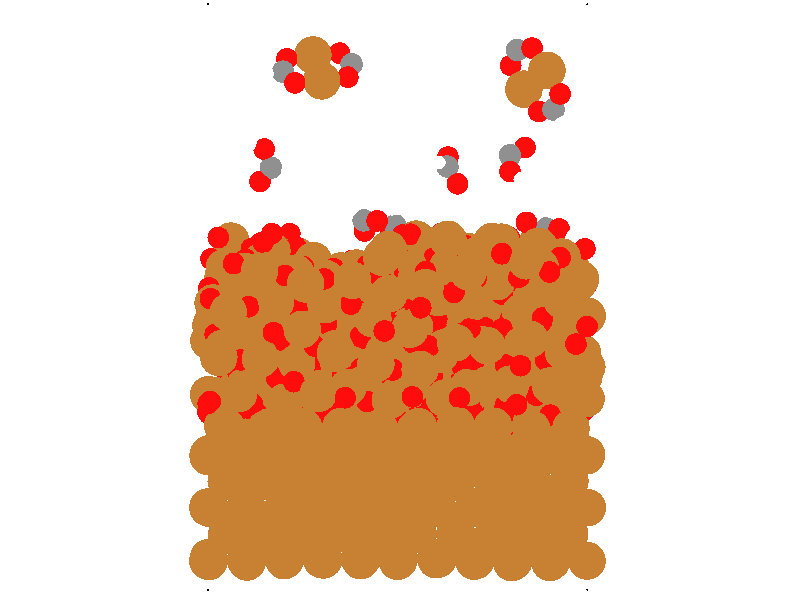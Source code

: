 #version 3.5;
#include "transforms.inc"
background { color rgb <1, 1, 1>}
camera {
  orthographic
  location <0, 1e+06, 0>
  direction <0, -2.02, 0>
  right <54.6697, 0, 0>
  up <0, 0, 41.0023>
  sky <0, 0, 41.0023>
  Axis_Rotate_Trans(<-0.57735, -0.57735, -0.57735>, 120)
  translate <0, 19.7985, 13.1307>
}
light_source {
  <0, 0, 0>
  color <1.5, 1.5, 1.5>
  shadowless
  parallel
  point_at <-1, 0, 0>
}
#macro SPRTCLE(pos, particleRadius, particleColor) // Macro for spherical particles
sphere { pos, particleRadius
         texture { pigment { color particleColor } }
}
#end
#macro DPRTCLE(pos, particleRadius, particleColor) // Macro for flat disc particles facing the camera
disc { pos, <1, 0, 0>, particleRadius
         texture { pigment { color particleColor } }
}
#end
#macro CPRTCLE(pos, particleRadius, particleColor) // Macro for cubic particles
box { pos - <particleRadius,particleRadius,particleRadius>, pos + <particleRadius,particleRadius,particleRadius>
         texture { pigment { color particleColor } }
}
#end
#macro SQPRTCLE(pos, particleRadius, particleColor) // Macro for flat square particles facing the camera
triangle { pos+<0, 1, 1>*particleRadius, pos+<0, -1, 1>*particleRadius, pos+<0, -1, -1>*particleRadius
         texture { pigment { color particleColor } }
}
triangle { pos+<0, 1, 1>*particleRadius, pos+<0, -1, -1>*particleRadius, pos+<0, 1, -1>*particleRadius
         texture { pigment { color particleColor } }
}
#end
#macro CYL(base, dir, cylRadius, cylColor) // Macro for cylinders
cylinder { base, base + dir, cylRadius
         texture { pigment { color cylColor } }
}
#end
SPRTCLE(<0, 0, 0>, 0.0759726, rgbt <0, 0, 0, 0>)
SPRTCLE(<25.9308, 0, 0>, 0.0759726, rgbt <0, 0, 0, 0>)
SPRTCLE(<25.9308, 0, 25.9308>, 0.0759726, rgbt <0, 0, 0, 0>)
SPRTCLE(<0, 0, 25.9308>, 0.0759726, rgbt <0, 0, 0, 0>)
SPRTCLE(<0, 40, 0>, 0.0759726, rgbt <0, 0, 0, 0>)
SPRTCLE(<25.9308, 40, 0>, 0.0759726, rgbt <0, 0, 0, 0>)
SPRTCLE(<25.9308, 40, 25.9308>, 0.0759726, rgbt <0, 0, 0, 0>)
SPRTCLE(<0, 40, 25.9308>, 0.0759726, rgbt <0, 0, 0, 0>)
SPRTCLE(<0.161297, 1.92827, 0.0680263>, 1.28, rgbt <0.784314, 0.501961, 0.2, 0>)
SPRTCLE(<2.5745, 1.95687, 0.0958787>, 1.28, rgbt <0.784314, 0.501961, 0.2, 0>)
SPRTCLE(<5.26226, 1.96347, 0.00186742>, 1.28, rgbt <0.784314, 0.501961, 0.2, 0>)
SPRTCLE(<7.87334, 1.99927, 25.9047>, 1.28, rgbt <0.784314, 0.501961, 0.2, 0>)
SPRTCLE(<10.4489, 1.95777, 25.9088>, 1.28, rgbt <0.784314, 0.501961, 0.2, 0>)
SPRTCLE(<12.9089, 2.01837, 0.104119>, 1.28, rgbt <0.784314, 0.501961, 0.2, 0>)
SPRTCLE(<15.53, 1.97037, 0.0247835>, 1.28, rgbt <0.784314, 0.501961, 0.2, 0>)
SPRTCLE(<18.2417, 2.09907, 0.0332118>, 1.28, rgbt <0.784314, 0.501961, 0.2, 0>)
SPRTCLE(<21.0183, 2.19317, 0.0458403>, 1.28, rgbt <0.784314, 0.501961, 0.2, 0>)
SPRTCLE(<23.491, 2.08697, 0.044538>, 1.28, rgbt <0.784314, 0.501961, 0.2, 0>)
SPRTCLE(<0.107294, 2.07157, 2.65836>, 1.28, rgbt <0.784314, 0.501961, 0.2, 0>)
SPRTCLE(<2.63927, 2.10177, 2.71276>, 1.28, rgbt <0.784314, 0.501961, 0.2, 0>)
SPRTCLE(<5.20674, 2.10667, 2.63733>, 1.28, rgbt <0.784314, 0.501961, 0.2, 0>)
SPRTCLE(<7.78847, 1.99997, 2.6031>, 1.28, rgbt <0.784314, 0.501961, 0.2, 0>)
SPRTCLE(<10.4726, 1.91927, 2.65318>, 1.28, rgbt <0.784314, 0.501961, 0.2, 0>)
SPRTCLE(<12.9504, 1.89767, 2.67749>, 1.28, rgbt <0.784314, 0.501961, 0.2, 0>)
SPRTCLE(<15.6255, 2.01597, 2.61447>, 1.28, rgbt <0.784314, 0.501961, 0.2, 0>)
SPRTCLE(<18.2215, 1.97237, 2.6052>, 1.28, rgbt <0.784314, 0.501961, 0.2, 0>)
SPRTCLE(<20.9319, 2.03077, 2.67501>, 1.28, rgbt <0.784314, 0.501961, 0.2, 0>)
SPRTCLE(<23.4677, 2.10017, 2.74948>, 1.28, rgbt <0.784314, 0.501961, 0.2, 0>)
SPRTCLE(<0.0498375, 2.11737, 5.15701>, 1.28, rgbt <0.784314, 0.501961, 0.2, 0>)
SPRTCLE(<2.61723, 2.07227, 5.26542>, 1.28, rgbt <0.784314, 0.501961, 0.2, 0>)
SPRTCLE(<5.18705, 2.06867, 5.21526>, 1.28, rgbt <0.784314, 0.501961, 0.2, 0>)
SPRTCLE(<7.7336, 1.98527, 5.21368>, 1.28, rgbt <0.784314, 0.501961, 0.2, 0>)
SPRTCLE(<10.366, 2.05907, 5.23934>, 1.28, rgbt <0.784314, 0.501961, 0.2, 0>)
SPRTCLE(<12.9536, 2.03317, 5.25637>, 1.28, rgbt <0.784314, 0.501961, 0.2, 0>)
SPRTCLE(<15.6304, 2.06017, 5.29184>, 1.28, rgbt <0.784314, 0.501961, 0.2, 0>)
SPRTCLE(<18.1695, 2.06727, 5.24567>, 1.28, rgbt <0.784314, 0.501961, 0.2, 0>)
SPRTCLE(<20.8822, 2.10417, 5.32387>, 1.28, rgbt <0.784314, 0.501961, 0.2, 0>)
SPRTCLE(<23.3978, 2.12527, 5.27342>, 1.28, rgbt <0.784314, 0.501961, 0.2, 0>)
SPRTCLE(<25.8771, 2.08377, 7.92428>, 1.28, rgbt <0.784314, 0.501961, 0.2, 0>)
SPRTCLE(<2.62534, 2.18357, 7.8029>, 1.28, rgbt <0.784314, 0.501961, 0.2, 0>)
SPRTCLE(<5.20055, 2.15897, 7.87742>, 1.28, rgbt <0.784314, 0.501961, 0.2, 0>)
SPRTCLE(<7.83176, 2.18357, 7.75328>, 1.28, rgbt <0.784314, 0.501961, 0.2, 0>)
SPRTCLE(<10.4198, 2.07097, 7.83747>, 1.28, rgbt <0.784314, 0.501961, 0.2, 0>)
SPRTCLE(<12.9659, 2.06627, 7.76151>, 1.28, rgbt <0.784314, 0.501961, 0.2, 0>)
SPRTCLE(<15.5749, 2.14407, 7.83972>, 1.28, rgbt <0.784314, 0.501961, 0.2, 0>)
SPRTCLE(<18.1884, 2.16077, 7.84697>, 1.28, rgbt <0.784314, 0.501961, 0.2, 0>)
SPRTCLE(<20.7527, 2.03687, 7.90446>, 1.28, rgbt <0.784314, 0.501961, 0.2, 0>)
SPRTCLE(<23.4014, 2.05367, 7.92773>, 1.28, rgbt <0.784314, 0.501961, 0.2, 0>)
SPRTCLE(<25.8911, 2.06307, 10.4372>, 1.28, rgbt <0.784314, 0.501961, 0.2, 0>)
SPRTCLE(<2.58853, 2.02237, 10.431>, 1.28, rgbt <0.784314, 0.501961, 0.2, 0>)
SPRTCLE(<5.10237, 2.02277, 10.46>, 1.28, rgbt <0.784314, 0.501961, 0.2, 0>)
SPRTCLE(<7.77379, 2.12537, 10.5366>, 1.28, rgbt <0.784314, 0.501961, 0.2, 0>)
SPRTCLE(<10.3313, 2.13817, 10.4442>, 1.28, rgbt <0.784314, 0.501961, 0.2, 0>)
SPRTCLE(<12.9756, 2.09127, 10.369>, 1.28, rgbt <0.784314, 0.501961, 0.2, 0>)
SPRTCLE(<15.5597, 2.15827, 10.4354>, 1.28, rgbt <0.784314, 0.501961, 0.2, 0>)
SPRTCLE(<18.156, 2.10607, 10.5034>, 1.28, rgbt <0.784314, 0.501961, 0.2, 0>)
SPRTCLE(<20.8467, 1.98117, 10.4368>, 1.28, rgbt <0.784314, 0.501961, 0.2, 0>)
SPRTCLE(<23.3384, 2.03197, 10.4902>, 1.28, rgbt <0.784314, 0.501961, 0.2, 0>)
SPRTCLE(<0.00470116, 2.02527, 12.9872>, 1.28, rgbt <0.784314, 0.501961, 0.2, 0>)
SPRTCLE(<2.56417, 1.97067, 13.0241>, 1.28, rgbt <0.784314, 0.501961, 0.2, 0>)
SPRTCLE(<5.08007, 2.09467, 12.9878>, 1.28, rgbt <0.784314, 0.501961, 0.2, 0>)
SPRTCLE(<7.77873, 2.06517, 13.0314>, 1.28, rgbt <0.784314, 0.501961, 0.2, 0>)
SPRTCLE(<10.2418, 2.08127, 13.0386>, 1.28, rgbt <0.784314, 0.501961, 0.2, 0>)
SPRTCLE(<12.9245, 2.13877, 13.0774>, 1.28, rgbt <0.784314, 0.501961, 0.2, 0>)
SPRTCLE(<15.5465, 2.14537, 13.0697>, 1.28, rgbt <0.784314, 0.501961, 0.2, 0>)
SPRTCLE(<18.2224, 1.94527, 12.9478>, 1.28, rgbt <0.784314, 0.501961, 0.2, 0>)
SPRTCLE(<20.835, 2.07937, 13.0387>, 1.28, rgbt <0.784314, 0.501961, 0.2, 0>)
SPRTCLE(<23.4077, 2.01037, 13.0033>, 1.28, rgbt <0.784314, 0.501961, 0.2, 0>)
SPRTCLE(<0.0472688, 2.07977, 15.7239>, 1.28, rgbt <0.784314, 0.501961, 0.2, 0>)
SPRTCLE(<2.6181, 2.12267, 15.6997>, 1.28, rgbt <0.784314, 0.501961, 0.2, 0>)
SPRTCLE(<5.17158, 2.12297, 15.6575>, 1.28, rgbt <0.784314, 0.501961, 0.2, 0>)
SPRTCLE(<7.83388, 2.08497, 15.6612>, 1.28, rgbt <0.784314, 0.501961, 0.2, 0>)
SPRTCLE(<10.3511, 2.04857, 15.5966>, 1.28, rgbt <0.784314, 0.501961, 0.2, 0>)
SPRTCLE(<12.9372, 2.16127, 15.5744>, 1.28, rgbt <0.784314, 0.501961, 0.2, 0>)
SPRTCLE(<15.6235, 2.19747, 15.7254>, 1.28, rgbt <0.784314, 0.501961, 0.2, 0>)
SPRTCLE(<18.2367, 2.09707, 15.6038>, 1.28, rgbt <0.784314, 0.501961, 0.2, 0>)
SPRTCLE(<20.7926, 2.16077, 15.5788>, 1.28, rgbt <0.784314, 0.501961, 0.2, 0>)
SPRTCLE(<23.4059, 2.07587, 15.6572>, 1.28, rgbt <0.784314, 0.501961, 0.2, 0>)
SPRTCLE(<0.135288, 2.00387, 18.3208>, 1.28, rgbt <0.784314, 0.501961, 0.2, 0>)
SPRTCLE(<2.71789, 2.01987, 18.3188>, 1.28, rgbt <0.784314, 0.501961, 0.2, 0>)
SPRTCLE(<5.24115, 2.05847, 18.2688>, 1.28, rgbt <0.784314, 0.501961, 0.2, 0>)
SPRTCLE(<7.78897, 1.95097, 18.1805>, 1.28, rgbt <0.784314, 0.501961, 0.2, 0>)
SPRTCLE(<10.3348, 2.02877, 18.1874>, 1.28, rgbt <0.784314, 0.501961, 0.2, 0>)
SPRTCLE(<13.0252, 2.06237, 18.2918>, 1.28, rgbt <0.784314, 0.501961, 0.2, 0>)
SPRTCLE(<15.727, 2.12227, 18.2593>, 1.28, rgbt <0.784314, 0.501961, 0.2, 0>)
SPRTCLE(<18.2568, 2.09127, 18.2222>, 1.28, rgbt <0.784314, 0.501961, 0.2, 0>)
SPRTCLE(<20.8412, 2.10767, 18.1974>, 1.28, rgbt <0.784314, 0.501961, 0.2, 0>)
SPRTCLE(<23.3781, 1.99567, 18.2414>, 1.28, rgbt <0.784314, 0.501961, 0.2, 0>)
SPRTCLE(<0.0586217, 2.01857, 20.8654>, 1.28, rgbt <0.784314, 0.501961, 0.2, 0>)
SPRTCLE(<2.66042, 2.04327, 20.8634>, 1.28, rgbt <0.784314, 0.501961, 0.2, 0>)
SPRTCLE(<5.22495, 1.98297, 20.9233>, 1.28, rgbt <0.784314, 0.501961, 0.2, 0>)
SPRTCLE(<7.78311, 1.95657, 20.8951>, 1.28, rgbt <0.784314, 0.501961, 0.2, 0>)
SPRTCLE(<10.2999, 2.00327, 20.7831>, 1.28, rgbt <0.784314, 0.501961, 0.2, 0>)
SPRTCLE(<12.9176, 2.07937, 20.7829>, 1.28, rgbt <0.784314, 0.501961, 0.2, 0>)
SPRTCLE(<15.6326, 2.17067, 20.9186>, 1.28, rgbt <0.784314, 0.501961, 0.2, 0>)
SPRTCLE(<18.3002, 1.92837, 20.8376>, 1.28, rgbt <0.784314, 0.501961, 0.2, 0>)
SPRTCLE(<20.8194, 1.85617, 20.766>, 1.28, rgbt <0.784314, 0.501961, 0.2, 0>)
SPRTCLE(<23.355, 1.89827, 20.8464>, 1.28, rgbt <0.784314, 0.501961, 0.2, 0>)
SPRTCLE(<0.0135247, 2.02287, 23.4476>, 1.28, rgbt <0.784314, 0.501961, 0.2, 0>)
SPRTCLE(<2.57085, 2.09907, 23.5435>, 1.28, rgbt <0.784314, 0.501961, 0.2, 0>)
SPRTCLE(<5.17372, 1.94567, 23.4922>, 1.28, rgbt <0.784314, 0.501961, 0.2, 0>)
SPRTCLE(<7.80197, 2.00757, 23.3602>, 1.28, rgbt <0.784314, 0.501961, 0.2, 0>)
SPRTCLE(<10.3333, 2.10347, 23.3683>, 1.28, rgbt <0.784314, 0.501961, 0.2, 0>)
SPRTCLE(<12.9153, 2.12157, 23.3172>, 1.28, rgbt <0.784314, 0.501961, 0.2, 0>)
SPRTCLE(<15.5389, 2.10947, 23.4099>, 1.28, rgbt <0.784314, 0.501961, 0.2, 0>)
SPRTCLE(<18.2094, 2.07297, 23.4233>, 1.28, rgbt <0.784314, 0.501961, 0.2, 0>)
SPRTCLE(<20.8318, 2.11837, 23.3599>, 1.28, rgbt <0.784314, 0.501961, 0.2, 0>)
SPRTCLE(<23.4241, 1.86057, 23.3744>, 1.28, rgbt <0.784314, 0.501961, 0.2, 0>)
SPRTCLE(<1.38405, 3.85467, 1.30559>, 1.28, rgbt <0.784314, 0.501961, 0.2, 0>)
SPRTCLE(<3.99691, 3.88867, 1.31005>, 1.28, rgbt <0.784314, 0.501961, 0.2, 0>)
SPRTCLE(<6.52014, 3.77887, 1.30464>, 1.28, rgbt <0.784314, 0.501961, 0.2, 0>)
SPRTCLE(<9.09388, 3.72897, 1.30761>, 1.28, rgbt <0.784314, 0.501961, 0.2, 0>)
SPRTCLE(<11.6586, 3.82047, 1.36346>, 1.28, rgbt <0.784314, 0.501961, 0.2, 0>)
SPRTCLE(<14.2751, 3.79497, 1.30416>, 1.28, rgbt <0.784314, 0.501961, 0.2, 0>)
SPRTCLE(<16.8451, 3.78387, 1.2849>, 1.28, rgbt <0.784314, 0.501961, 0.2, 0>)
SPRTCLE(<19.6298, 3.78737, 1.36708>, 1.28, rgbt <0.784314, 0.501961, 0.2, 0>)
SPRTCLE(<22.289, 3.78707, 1.45662>, 1.28, rgbt <0.784314, 0.501961, 0.2, 0>)
SPRTCLE(<24.7883, 3.81137, 1.30217>, 1.28, rgbt <0.784314, 0.501961, 0.2, 0>)
SPRTCLE(<1.39268, 3.88107, 3.88713>, 1.28, rgbt <0.784314, 0.501961, 0.2, 0>)
SPRTCLE(<3.92049, 3.89817, 3.92477>, 1.28, rgbt <0.784314, 0.501961, 0.2, 0>)
SPRTCLE(<6.47069, 3.85927, 3.93223>, 1.28, rgbt <0.784314, 0.501961, 0.2, 0>)
SPRTCLE(<9.11255, 3.77157, 3.8944>, 1.28, rgbt <0.784314, 0.501961, 0.2, 0>)
SPRTCLE(<11.6822, 3.81607, 3.92854>, 1.28, rgbt <0.784314, 0.501961, 0.2, 0>)
SPRTCLE(<14.2649, 3.80647, 3.9048>, 1.28, rgbt <0.784314, 0.501961, 0.2, 0>)
SPRTCLE(<16.8854, 3.78007, 3.86596>, 1.28, rgbt <0.784314, 0.501961, 0.2, 0>)
SPRTCLE(<19.5747, 3.75927, 3.90302>, 1.28, rgbt <0.784314, 0.501961, 0.2, 0>)
SPRTCLE(<22.1908, 3.88537, 4.04679>, 1.28, rgbt <0.784314, 0.501961, 0.2, 0>)
SPRTCLE(<24.7117, 3.91557, 3.96244>, 1.28, rgbt <0.784314, 0.501961, 0.2, 0>)
SPRTCLE(<1.22006, 3.81497, 6.5249>, 1.28, rgbt <0.784314, 0.501961, 0.2, 0>)
SPRTCLE(<3.93554, 3.89807, 6.5248>, 1.28, rgbt <0.784314, 0.501961, 0.2, 0>)
SPRTCLE(<6.49703, 3.87297, 6.51888>, 1.28, rgbt <0.784314, 0.501961, 0.2, 0>)
SPRTCLE(<9.10148, 3.85637, 6.49278>, 1.28, rgbt <0.784314, 0.501961, 0.2, 0>)
SPRTCLE(<11.6918, 3.91007, 6.53445>, 1.28, rgbt <0.784314, 0.501961, 0.2, 0>)
SPRTCLE(<14.3167, 3.89767, 6.43089>, 1.28, rgbt <0.784314, 0.501961, 0.2, 0>)
SPRTCLE(<16.8963, 3.87947, 6.50988>, 1.28, rgbt <0.784314, 0.501961, 0.2, 0>)
SPRTCLE(<19.5624, 3.83957, 6.55109>, 1.28, rgbt <0.784314, 0.501961, 0.2, 0>)
SPRTCLE(<22.0728, 3.91477, 6.63634>, 1.28, rgbt <0.784314, 0.501961, 0.2, 0>)
SPRTCLE(<24.6613, 3.84467, 6.56277>, 1.28, rgbt <0.784314, 0.501961, 0.2, 0>)
SPRTCLE(<1.24531, 3.83567, 9.184>, 1.28, rgbt <0.784314, 0.501961, 0.2, 0>)
SPRTCLE(<3.90628, 3.93037, 9.17712>, 1.28, rgbt <0.784314, 0.501961, 0.2, 0>)
SPRTCLE(<6.50069, 3.83177, 9.21508>, 1.28, rgbt <0.784314, 0.501961, 0.2, 0>)
SPRTCLE(<9.07586, 3.84367, 9.16339>, 1.28, rgbt <0.784314, 0.501961, 0.2, 0>)
SPRTCLE(<11.6637, 3.82677, 9.13479>, 1.28, rgbt <0.784314, 0.501961, 0.2, 0>)
SPRTCLE(<14.2869, 3.89817, 9.05415>, 1.28, rgbt <0.784314, 0.501961, 0.2, 0>)
SPRTCLE(<16.8924, 3.86587, 9.1122>, 1.28, rgbt <0.784314, 0.501961, 0.2, 0>)
SPRTCLE(<19.5511, 3.84707, 9.20615>, 1.28, rgbt <0.784314, 0.501961, 0.2, 0>)
SPRTCLE(<22.0996, 3.83497, 9.15553>, 1.28, rgbt <0.784314, 0.501961, 0.2, 0>)
SPRTCLE(<24.6407, 3.89067, 9.24621>, 1.28, rgbt <0.784314, 0.501961, 0.2, 0>)
SPRTCLE(<1.22463, 3.80067, 11.7256>, 1.28, rgbt <0.784314, 0.501961, 0.2, 0>)
SPRTCLE(<3.8497, 3.86467, 11.7327>, 1.28, rgbt <0.784314, 0.501961, 0.2, 0>)
SPRTCLE(<6.46332, 3.84737, 11.7421>, 1.28, rgbt <0.784314, 0.501961, 0.2, 0>)
SPRTCLE(<9.04512, 3.95857, 11.724>, 1.28, rgbt <0.784314, 0.501961, 0.2, 0>)
SPRTCLE(<11.6463, 3.81907, 11.673>, 1.28, rgbt <0.784314, 0.501961, 0.2, 0>)
SPRTCLE(<14.2408, 3.83437, 11.7185>, 1.28, rgbt <0.784314, 0.501961, 0.2, 0>)
SPRTCLE(<16.8301, 3.86897, 11.7454>, 1.28, rgbt <0.784314, 0.501961, 0.2, 0>)
SPRTCLE(<19.517, 3.80717, 11.7867>, 1.28, rgbt <0.784314, 0.501961, 0.2, 0>)
SPRTCLE(<22.083, 3.82937, 11.7389>, 1.28, rgbt <0.784314, 0.501961, 0.2, 0>)
SPRTCLE(<24.6277, 3.88737, 11.856>, 1.28, rgbt <0.784314, 0.501961, 0.2, 0>)
SPRTCLE(<1.32073, 3.79117, 14.3378>, 1.28, rgbt <0.784314, 0.501961, 0.2, 0>)
SPRTCLE(<3.85785, 3.82357, 14.2996>, 1.28, rgbt <0.784314, 0.501961, 0.2, 0>)
SPRTCLE(<6.42569, 3.83407, 14.308>, 1.28, rgbt <0.784314, 0.501961, 0.2, 0>)
SPRTCLE(<9.03999, 3.85527, 14.3165>, 1.28, rgbt <0.784314, 0.501961, 0.2, 0>)
SPRTCLE(<11.6221, 3.87887, 14.2323>, 1.28, rgbt <0.784314, 0.501961, 0.2, 0>)
SPRTCLE(<14.3093, 3.82347, 14.3762>, 1.28, rgbt <0.784314, 0.501961, 0.2, 0>)
SPRTCLE(<16.9633, 3.78127, 14.2893>, 1.28, rgbt <0.784314, 0.501961, 0.2, 0>)
SPRTCLE(<19.487, 3.83287, 14.2938>, 1.28, rgbt <0.784314, 0.501961, 0.2, 0>)
SPRTCLE(<22.13, 3.77987, 14.295>, 1.28, rgbt <0.784314, 0.501961, 0.2, 0>)
SPRTCLE(<24.6765, 3.79127, 14.2965>, 1.28, rgbt <0.784314, 0.501961, 0.2, 0>)
SPRTCLE(<1.34727, 3.79347, 17.0165>, 1.28, rgbt <0.784314, 0.501961, 0.2, 0>)
SPRTCLE(<3.96789, 3.89757, 16.9517>, 1.28, rgbt <0.784314, 0.501961, 0.2, 0>)
SPRTCLE(<6.53051, 3.83477, 16.9537>, 1.28, rgbt <0.784314, 0.501961, 0.2, 0>)
SPRTCLE(<9.11567, 3.84237, 16.9482>, 1.28, rgbt <0.784314, 0.501961, 0.2, 0>)
SPRTCLE(<11.6307, 3.86017, 16.8975>, 1.28, rgbt <0.784314, 0.501961, 0.2, 0>)
SPRTCLE(<14.3102, 3.79297, 16.8989>, 1.28, rgbt <0.784314, 0.501961, 0.2, 0>)
SPRTCLE(<16.8972, 3.89267, 16.9667>, 1.28, rgbt <0.784314, 0.501961, 0.2, 0>)
SPRTCLE(<19.5131, 3.85127, 16.9386>, 1.28, rgbt <0.784314, 0.501961, 0.2, 0>)
SPRTCLE(<22.1268, 3.81477, 16.941>, 1.28, rgbt <0.784314, 0.501961, 0.2, 0>)
SPRTCLE(<24.7221, 3.84027, 16.9851>, 1.28, rgbt <0.784314, 0.501961, 0.2, 0>)
SPRTCLE(<1.36511, 3.81377, 19.6191>, 1.28, rgbt <0.784314, 0.501961, 0.2, 0>)
SPRTCLE(<3.94954, 3.82237, 19.5469>, 1.28, rgbt <0.784314, 0.501961, 0.2, 0>)
SPRTCLE(<6.52818, 3.79417, 19.5774>, 1.28, rgbt <0.784314, 0.501961, 0.2, 0>)
SPRTCLE(<9.08252, 3.80347, 19.503>, 1.28, rgbt <0.784314, 0.501961, 0.2, 0>)
SPRTCLE(<11.6493, 3.81097, 19.5133>, 1.28, rgbt <0.784314, 0.501961, 0.2, 0>)
SPRTCLE(<14.3426, 3.75017, 19.5001>, 1.28, rgbt <0.784314, 0.501961, 0.2, 0>)
SPRTCLE(<16.9456, 3.82937, 19.5921>, 1.28, rgbt <0.784314, 0.501961, 0.2, 0>)
SPRTCLE(<19.5466, 3.80247, 19.5928>, 1.28, rgbt <0.784314, 0.501961, 0.2, 0>)
SPRTCLE(<22.0904, 3.82757, 19.5626>, 1.28, rgbt <0.784314, 0.501961, 0.2, 0>)
SPRTCLE(<24.6243, 3.70727, 19.5567>, 1.28, rgbt <0.784314, 0.501961, 0.2, 0>)
SPRTCLE(<1.30771, 3.83687, 22.1533>, 1.28, rgbt <0.784314, 0.501961, 0.2, 0>)
SPRTCLE(<3.81548, 3.72087, 22.2336>, 1.28, rgbt <0.784314, 0.501961, 0.2, 0>)
SPRTCLE(<6.42854, 3.73467, 22.1839>, 1.28, rgbt <0.784314, 0.501961, 0.2, 0>)
SPRTCLE(<9.11381, 3.82017, 22.0873>, 1.28, rgbt <0.784314, 0.501961, 0.2, 0>)
SPRTCLE(<11.6694, 3.84487, 22.037>, 1.28, rgbt <0.784314, 0.501961, 0.2, 0>)
SPRTCLE(<14.3118, 3.86947, 22.0949>, 1.28, rgbt <0.784314, 0.501961, 0.2, 0>)
SPRTCLE(<17.0134, 3.82457, 22.1289>, 1.28, rgbt <0.784314, 0.501961, 0.2, 0>)
SPRTCLE(<19.5034, 3.75207, 22.0502>, 1.28, rgbt <0.784314, 0.501961, 0.2, 0>)
SPRTCLE(<22.1155, 3.80477, 22.0353>, 1.28, rgbt <0.784314, 0.501961, 0.2, 0>)
SPRTCLE(<24.6489, 3.76927, 22.1069>, 1.28, rgbt <0.784314, 0.501961, 0.2, 0>)
SPRTCLE(<1.30724, 3.87387, 24.7197>, 1.28, rgbt <0.784314, 0.501961, 0.2, 0>)
SPRTCLE(<3.94993, 3.82577, 24.7269>, 1.28, rgbt <0.784314, 0.501961, 0.2, 0>)
SPRTCLE(<6.5775, 3.77737, 24.6651>, 1.28, rgbt <0.784314, 0.501961, 0.2, 0>)
SPRTCLE(<9.13653, 3.82187, 24.6021>, 1.28, rgbt <0.784314, 0.501961, 0.2, 0>)
SPRTCLE(<11.693, 3.82667, 24.6809>, 1.28, rgbt <0.784314, 0.501961, 0.2, 0>)
SPRTCLE(<14.2327, 3.88047, 24.6451>, 1.28, rgbt <0.784314, 0.501961, 0.2, 0>)
SPRTCLE(<16.8716, 3.86397, 24.7236>, 1.28, rgbt <0.784314, 0.501961, 0.2, 0>)
SPRTCLE(<19.5423, 3.80367, 24.6961>, 1.28, rgbt <0.784314, 0.501961, 0.2, 0>)
SPRTCLE(<22.2417, 3.81527, 24.604>, 1.28, rgbt <0.784314, 0.501961, 0.2, 0>)
SPRTCLE(<24.6952, 3.77147, 24.6994>, 1.28, rgbt <0.784314, 0.501961, 0.2, 0>)
SPRTCLE(<25.9287, 5.66827, 0.105275>, 1.28, rgbt <0.784314, 0.501961, 0.2, 0>)
SPRTCLE(<2.57971, 5.66027, 0.0549412>, 1.28, rgbt <0.784314, 0.501961, 0.2, 0>)
SPRTCLE(<5.25786, 5.60667, 25.929>, 1.28, rgbt <0.784314, 0.501961, 0.2, 0>)
SPRTCLE(<7.88584, 5.60557, 0.00470295>, 1.28, rgbt <0.784314, 0.501961, 0.2, 0>)
SPRTCLE(<10.4732, 5.60827, 0.0679003>, 1.28, rgbt <0.784314, 0.501961, 0.2, 0>)
SPRTCLE(<13.0058, 5.65387, 0.00932545>, 1.28, rgbt <0.784314, 0.501961, 0.2, 0>)
SPRTCLE(<15.6125, 5.62297, 0.013224>, 1.28, rgbt <0.784314, 0.501961, 0.2, 0>)
SPRTCLE(<18.3225, 5.57437, 0.142697>, 1.28, rgbt <0.784314, 0.501961, 0.2, 0>)
SPRTCLE(<20.8516, 5.62227, 0.0704567>, 1.28, rgbt <0.784314, 0.501961, 0.2, 0>)
SPRTCLE(<23.3906, 5.57267, 0.0631486>, 1.28, rgbt <0.784314, 0.501961, 0.2, 0>)
SPRTCLE(<0.0170143, 5.68227, 2.65764>, 1.28, rgbt <0.784314, 0.501961, 0.2, 0>)
SPRTCLE(<2.60475, 5.67957, 2.65775>, 1.28, rgbt <0.784314, 0.501961, 0.2, 0>)
SPRTCLE(<5.21808, 5.65757, 2.56608>, 1.28, rgbt <0.784314, 0.501961, 0.2, 0>)
SPRTCLE(<7.77954, 5.65647, 2.58625>, 1.28, rgbt <0.784314, 0.501961, 0.2, 0>)
SPRTCLE(<10.4686, 5.69667, 2.63076>, 1.28, rgbt <0.784314, 0.501961, 0.2, 0>)
SPRTCLE(<13.062, 5.64927, 2.56754>, 1.28, rgbt <0.784314, 0.501961, 0.2, 0>)
SPRTCLE(<15.6878, 5.62657, 2.62746>, 1.28, rgbt <0.784314, 0.501961, 0.2, 0>)
SPRTCLE(<18.2582, 5.59677, 2.59833>, 1.28, rgbt <0.784314, 0.501961, 0.2, 0>)
SPRTCLE(<20.8104, 5.58127, 2.68217>, 1.28, rgbt <0.784314, 0.501961, 0.2, 0>)
SPRTCLE(<23.4097, 5.60907, 2.62159>, 1.28, rgbt <0.784314, 0.501961, 0.2, 0>)
SPRTCLE(<0.0868285, 5.68657, 5.28483>, 1.28, rgbt <0.784314, 0.501961, 0.2, 0>)
SPRTCLE(<2.57637, 5.64347, 5.30883>, 1.28, rgbt <0.784314, 0.501961, 0.2, 0>)
SPRTCLE(<5.21732, 5.61097, 5.21907>, 1.28, rgbt <0.784314, 0.501961, 0.2, 0>)
SPRTCLE(<7.83264, 5.58027, 5.18011>, 1.28, rgbt <0.784314, 0.501961, 0.2, 0>)
SPRTCLE(<10.447, 5.64117, 5.20822>, 1.28, rgbt <0.784314, 0.501961, 0.2, 0>)
SPRTCLE(<13.0526, 5.61827, 5.2001>, 1.28, rgbt <0.784314, 0.501961, 0.2, 0>)
SPRTCLE(<15.6461, 5.59057, 5.12684>, 1.28, rgbt <0.784314, 0.501961, 0.2, 0>)
SPRTCLE(<18.29, 5.60197, 5.17023>, 1.28, rgbt <0.784314, 0.501961, 0.2, 0>)
SPRTCLE(<20.8858, 5.64747, 5.19985>, 1.28, rgbt <0.784314, 0.501961, 0.2, 0>)
SPRTCLE(<23.4625, 5.65007, 5.29282>, 1.28, rgbt <0.784314, 0.501961, 0.2, 0>)
SPRTCLE(<0.0479536, 5.71467, 7.90461>, 1.28, rgbt <0.784314, 0.501961, 0.2, 0>)
SPRTCLE(<2.58025, 5.63217, 7.80466>, 1.28, rgbt <0.784314, 0.501961, 0.2, 0>)
SPRTCLE(<5.24556, 5.62277, 7.81241>, 1.28, rgbt <0.784314, 0.501961, 0.2, 0>)
SPRTCLE(<7.79628, 5.59847, 7.83595>, 1.28, rgbt <0.784314, 0.501961, 0.2, 0>)
SPRTCLE(<10.4029, 5.60697, 7.81883>, 1.28, rgbt <0.784314, 0.501961, 0.2, 0>)
SPRTCLE(<13.0224, 5.60577, 7.77137>, 1.28, rgbt <0.784314, 0.501961, 0.2, 0>)
SPRTCLE(<15.6328, 5.65587, 7.7178>, 1.28, rgbt <0.784314, 0.501961, 0.2, 0>)
SPRTCLE(<18.2517, 5.59407, 7.74418>, 1.28, rgbt <0.784314, 0.501961, 0.2, 0>)
SPRTCLE(<20.8338, 5.70127, 7.81822>, 1.28, rgbt <0.784314, 0.501961, 0.2, 0>)
SPRTCLE(<23.3871, 5.69567, 7.85194>, 1.28, rgbt <0.784314, 0.501961, 0.2, 0>)
SPRTCLE(<0.0771985, 5.68577, 10.5539>, 1.28, rgbt <0.784314, 0.501961, 0.2, 0>)
SPRTCLE(<2.52494, 5.64357, 10.4971>, 1.28, rgbt <0.784314, 0.501961, 0.2, 0>)
SPRTCLE(<5.21817, 5.69127, 10.4361>, 1.28, rgbt <0.784314, 0.501961, 0.2, 0>)
SPRTCLE(<7.74992, 5.66637, 10.3824>, 1.28, rgbt <0.784314, 0.501961, 0.2, 0>)
SPRTCLE(<10.3173, 5.71207, 10.4331>, 1.28, rgbt <0.784314, 0.501961, 0.2, 0>)
SPRTCLE(<12.9503, 5.65287, 10.3547>, 1.28, rgbt <0.784314, 0.501961, 0.2, 0>)
SPRTCLE(<15.5431, 5.61477, 10.3953>, 1.28, rgbt <0.784314, 0.501961, 0.2, 0>)
SPRTCLE(<18.2363, 5.55167, 10.4527>, 1.28, rgbt <0.784314, 0.501961, 0.2, 0>)
SPRTCLE(<20.8065, 5.60887, 10.406>, 1.28, rgbt <0.784314, 0.501961, 0.2, 0>)
SPRTCLE(<23.3909, 5.64797, 10.5251>, 1.28, rgbt <0.784314, 0.501961, 0.2, 0>)
SPRTCLE(<0.0225539, 5.64177, 13.1394>, 1.28, rgbt <0.784314, 0.501961, 0.2, 0>)
SPRTCLE(<2.52292, 5.62847, 13.0486>, 1.28, rgbt <0.784314, 0.501961, 0.2, 0>)
SPRTCLE(<5.15234, 5.58717, 13.0519>, 1.28, rgbt <0.784314, 0.501961, 0.2, 0>)
SPRTCLE(<7.73664, 5.57097, 13.0269>, 1.28, rgbt <0.784314, 0.501961, 0.2, 0>)
SPRTCLE(<10.3906, 5.63547, 12.965>, 1.28, rgbt <0.784314, 0.501961, 0.2, 0>)
SPRTCLE(<12.9613, 5.65147, 12.9385>, 1.28, rgbt <0.784314, 0.501961, 0.2, 0>)
SPRTCLE(<15.5374, 5.58437, 13.0164>, 1.28, rgbt <0.784314, 0.501961, 0.2, 0>)
SPRTCLE(<18.1686, 5.59407, 13.0552>, 1.28, rgbt <0.784314, 0.501961, 0.2, 0>)
SPRTCLE(<20.8218, 5.57387, 13.0321>, 1.28, rgbt <0.784314, 0.501961, 0.2, 0>)
SPRTCLE(<23.3891, 5.63227, 13.1178>, 1.28, rgbt <0.784314, 0.501961, 0.2, 0>)
SPRTCLE(<0.0698855, 5.59937, 15.6481>, 1.28, rgbt <0.784314, 0.501961, 0.2, 0>)
SPRTCLE(<2.62698, 5.57717, 15.6787>, 1.28, rgbt <0.784314, 0.501961, 0.2, 0>)
SPRTCLE(<5.23094, 5.58497, 15.653>, 1.28, rgbt <0.784314, 0.501961, 0.2, 0>)
SPRTCLE(<7.77765, 5.65887, 15.6541>, 1.28, rgbt <0.784314, 0.501961, 0.2, 0>)
SPRTCLE(<10.3706, 5.58687, 15.5532>, 1.28, rgbt <0.784314, 0.501961, 0.2, 0>)
SPRTCLE(<12.9815, 5.54707, 15.5823>, 1.28, rgbt <0.784314, 0.501961, 0.2, 0>)
SPRTCLE(<15.5183, 5.63897, 15.643>, 1.28, rgbt <0.784314, 0.501961, 0.2, 0>)
SPRTCLE(<18.1971, 5.58987, 15.6218>, 1.28, rgbt <0.784314, 0.501961, 0.2, 0>)
SPRTCLE(<20.826, 5.63107, 15.6007>, 1.28, rgbt <0.784314, 0.501961, 0.2, 0>)
SPRTCLE(<23.4277, 5.56567, 15.7194>, 1.28, rgbt <0.784314, 0.501961, 0.2, 0>)
SPRTCLE(<0.0495543, 5.57617, 18.2652>, 1.28, rgbt <0.784314, 0.501961, 0.2, 0>)
SPRTCLE(<2.61225, 5.59387, 18.2637>, 1.28, rgbt <0.784314, 0.501961, 0.2, 0>)
SPRTCLE(<5.20932, 5.59777, 18.2729>, 1.28, rgbt <0.784314, 0.501961, 0.2, 0>)
SPRTCLE(<7.79367, 5.57127, 18.2402>, 1.28, rgbt <0.784314, 0.501961, 0.2, 0>)
SPRTCLE(<10.4702, 5.65147, 18.1981>, 1.28, rgbt <0.784314, 0.501961, 0.2, 0>)
SPRTCLE(<13.1104, 5.54937, 18.1529>, 1.28, rgbt <0.784314, 0.501961, 0.2, 0>)
SPRTCLE(<15.584, 5.61087, 18.2837>, 1.28, rgbt <0.784314, 0.501961, 0.2, 0>)
SPRTCLE(<18.1542, 5.61207, 18.2497>, 1.28, rgbt <0.784314, 0.501961, 0.2, 0>)
SPRTCLE(<20.8099, 5.64457, 18.2568>, 1.28, rgbt <0.784314, 0.501961, 0.2, 0>)
SPRTCLE(<23.3976, 5.64157, 18.2591>, 1.28, rgbt <0.784314, 0.501961, 0.2, 0>)
SPRTCLE(<0.0363493, 5.59897, 20.861>, 1.28, rgbt <0.784314, 0.501961, 0.2, 0>)
SPRTCLE(<2.63905, 5.60047, 20.8449>, 1.28, rgbt <0.784314, 0.501961, 0.2, 0>)
SPRTCLE(<5.23393, 5.55777, 20.8911>, 1.28, rgbt <0.784314, 0.501961, 0.2, 0>)
SPRTCLE(<7.75666, 5.64477, 20.8305>, 1.28, rgbt <0.784314, 0.501961, 0.2, 0>)
SPRTCLE(<10.3872, 5.61897, 20.7609>, 1.28, rgbt <0.784314, 0.501961, 0.2, 0>)
SPRTCLE(<13.0043, 5.55447, 20.7053>, 1.28, rgbt <0.784314, 0.501961, 0.2, 0>)
SPRTCLE(<15.6149, 5.55847, 20.7493>, 1.28, rgbt <0.784314, 0.501961, 0.2, 0>)
SPRTCLE(<18.2397, 5.63057, 20.8311>, 1.28, rgbt <0.784314, 0.501961, 0.2, 0>)
SPRTCLE(<20.7983, 5.66057, 20.84>, 1.28, rgbt <0.784314, 0.501961, 0.2, 0>)
SPRTCLE(<23.3891, 5.56687, 20.8399>, 1.28, rgbt <0.784314, 0.501961, 0.2, 0>)
SPRTCLE(<25.8857, 5.58837, 23.4283>, 1.28, rgbt <0.784314, 0.501961, 0.2, 0>)
SPRTCLE(<2.6272, 5.62437, 23.3694>, 1.28, rgbt <0.784314, 0.501961, 0.2, 0>)
SPRTCLE(<5.24908, 5.59977, 23.3604>, 1.28, rgbt <0.784314, 0.501961, 0.2, 0>)
SPRTCLE(<7.79842, 5.55467, 23.3722>, 1.28, rgbt <0.784314, 0.501961, 0.2, 0>)
SPRTCLE(<10.4296, 5.64307, 23.338>, 1.28, rgbt <0.784314, 0.501961, 0.2, 0>)
SPRTCLE(<12.9494, 5.64717, 23.3237>, 1.28, rgbt <0.784314, 0.501961, 0.2, 0>)
SPRTCLE(<15.6088, 5.61537, 23.3228>, 1.28, rgbt <0.784314, 0.501961, 0.2, 0>)
SPRTCLE(<18.2062, 5.52047, 23.4344>, 1.28, rgbt <0.784314, 0.501961, 0.2, 0>)
SPRTCLE(<20.8092, 5.56527, 23.3814>, 1.28, rgbt <0.784314, 0.501961, 0.2, 0>)
SPRTCLE(<23.3542, 5.60917, 23.3252>, 1.28, rgbt <0.784314, 0.501961, 0.2, 0>)
SPRTCLE(<1.25407, 7.42897, 1.33547>, 1.28, rgbt <0.784314, 0.501961, 0.2, 0>)
SPRTCLE(<3.92877, 7.38757, 1.32618>, 1.28, rgbt <0.784314, 0.501961, 0.2, 0>)
SPRTCLE(<6.53922, 7.45877, 1.27739>, 1.28, rgbt <0.784314, 0.501961, 0.2, 0>)
SPRTCLE(<9.19824, 7.50587, 1.40968>, 1.28, rgbt <0.784314, 0.501961, 0.2, 0>)
SPRTCLE(<11.8358, 7.49297, 1.33177>, 1.28, rgbt <0.784314, 0.501961, 0.2, 0>)
SPRTCLE(<14.3715, 7.41147, 1.25545>, 1.28, rgbt <0.784314, 0.501961, 0.2, 0>)
SPRTCLE(<16.859, 7.39847, 1.32638>, 1.28, rgbt <0.784314, 0.501961, 0.2, 0>)
SPRTCLE(<19.4963, 7.38217, 1.3484>, 1.28, rgbt <0.784314, 0.501961, 0.2, 0>)
SPRTCLE(<22.0641, 7.39727, 1.35972>, 1.28, rgbt <0.784314, 0.501961, 0.2, 0>)
SPRTCLE(<24.5426, 7.48847, 1.36157>, 1.28, rgbt <0.784314, 0.501961, 0.2, 0>)
SPRTCLE(<1.34078, 7.40987, 4.03928>, 1.28, rgbt <0.784314, 0.501961, 0.2, 0>)
SPRTCLE(<4.00214, 7.40977, 3.98229>, 1.28, rgbt <0.784314, 0.501961, 0.2, 0>)
SPRTCLE(<6.51515, 7.44197, 3.98512>, 1.28, rgbt <0.784314, 0.501961, 0.2, 0>)
SPRTCLE(<9.19992, 7.45527, 4.0165>, 1.28, rgbt <0.784314, 0.501961, 0.2, 0>)
SPRTCLE(<11.8022, 7.51967, 3.87927>, 1.28, rgbt <0.784314, 0.501961, 0.2, 0>)
SPRTCLE(<14.2778, 7.37997, 3.83364>, 1.28, rgbt <0.784314, 0.501961, 0.2, 0>)
SPRTCLE(<16.9081, 7.40167, 3.81397>, 1.28, rgbt <0.784314, 0.501961, 0.2, 0>)
SPRTCLE(<19.5234, 7.41287, 3.8714>, 1.28, rgbt <0.784314, 0.501961, 0.2, 0>)
SPRTCLE(<22.0587, 7.38937, 3.95866>, 1.28, rgbt <0.784314, 0.501961, 0.2, 0>)
SPRTCLE(<24.6397, 7.44717, 3.95331>, 1.28, rgbt <0.784314, 0.501961, 0.2, 0>)
SPRTCLE(<1.4117, 7.43847, 6.66019>, 1.28, rgbt <0.784314, 0.501961, 0.2, 0>)
SPRTCLE(<3.95204, 7.47087, 6.57068>, 1.28, rgbt <0.784314, 0.501961, 0.2, 0>)
SPRTCLE(<6.49232, 7.36357, 6.4353>, 1.28, rgbt <0.784314, 0.501961, 0.2, 0>)
SPRTCLE(<9.10612, 7.40707, 6.51254>, 1.28, rgbt <0.784314, 0.501961, 0.2, 0>)
SPRTCLE(<11.753, 7.39677, 6.45598>, 1.28, rgbt <0.784314, 0.501961, 0.2, 0>)
SPRTCLE(<14.3159, 7.46487, 6.38885>, 1.28, rgbt <0.784314, 0.501961, 0.2, 0>)
SPRTCLE(<16.9945, 7.35857, 6.43189>, 1.28, rgbt <0.784314, 0.501961, 0.2, 0>)
SPRTCLE(<19.5267, 7.45397, 6.4386>, 1.28, rgbt <0.784314, 0.501961, 0.2, 0>)
SPRTCLE(<22.0791, 7.47897, 6.50816>, 1.28, rgbt <0.784314, 0.501961, 0.2, 0>)
SPRTCLE(<24.6621, 7.49097, 6.53768>, 1.28, rgbt <0.784314, 0.501961, 0.2, 0>)
SPRTCLE(<1.31, 7.42677, 9.18874>, 1.28, rgbt <0.784314, 0.501961, 0.2, 0>)
SPRTCLE(<3.86158, 7.34227, 9.13874>, 1.28, rgbt <0.784314, 0.501961, 0.2, 0>)
SPRTCLE(<6.5061, 7.41227, 9.04349>, 1.28, rgbt <0.784314, 0.501961, 0.2, 0>)
SPRTCLE(<9.1461, 7.44207, 9.01867>, 1.28, rgbt <0.784314, 0.501961, 0.2, 0>)
SPRTCLE(<11.6968, 7.41267, 9.05506>, 1.28, rgbt <0.784314, 0.501961, 0.2, 0>)
SPRTCLE(<14.357, 7.42107, 8.92061>, 1.28, rgbt <0.784314, 0.501961, 0.2, 0>)
SPRTCLE(<16.8743, 7.38557, 9.02547>, 1.28, rgbt <0.784314, 0.501961, 0.2, 0>)
SPRTCLE(<19.4398, 7.44457, 9.11294>, 1.28, rgbt <0.784314, 0.501961, 0.2, 0>)
SPRTCLE(<22.0204, 7.42447, 9.09356>, 1.28, rgbt <0.784314, 0.501961, 0.2, 0>)
SPRTCLE(<24.6591, 7.37797, 9.14241>, 1.28, rgbt <0.784314, 0.501961, 0.2, 0>)
SPRTCLE(<1.27766, 7.49617, 11.791>, 1.28, rgbt <0.784314, 0.501961, 0.2, 0>)
SPRTCLE(<3.87338, 7.42877, 11.7435>, 1.28, rgbt <0.784314, 0.501961, 0.2, 0>)
SPRTCLE(<6.46548, 7.40347, 11.7728>, 1.28, rgbt <0.784314, 0.501961, 0.2, 0>)
SPRTCLE(<8.98771, 7.48077, 11.7767>, 1.28, rgbt <0.784314, 0.501961, 0.2, 0>)
SPRTCLE(<11.6224, 7.42917, 11.6895>, 1.28, rgbt <0.784314, 0.501961, 0.2, 0>)
SPRTCLE(<14.2515, 7.40757, 11.5504>, 1.28, rgbt <0.784314, 0.501961, 0.2, 0>)
SPRTCLE(<16.9106, 7.35437, 11.6027>, 1.28, rgbt <0.784314, 0.501961, 0.2, 0>)
SPRTCLE(<19.4943, 7.38347, 11.6799>, 1.28, rgbt <0.784314, 0.501961, 0.2, 0>)
SPRTCLE(<22.1111, 7.43337, 11.6962>, 1.28, rgbt <0.784314, 0.501961, 0.2, 0>)
SPRTCLE(<24.6762, 7.46167, 11.727>, 1.28, rgbt <0.784314, 0.501961, 0.2, 0>)
SPRTCLE(<1.29554, 7.44697, 14.3943>, 1.28, rgbt <0.784314, 0.501961, 0.2, 0>)
SPRTCLE(<3.88689, 7.39947, 14.3249>, 1.28, rgbt <0.784314, 0.501961, 0.2, 0>)
SPRTCLE(<6.44656, 7.37487, 14.3433>, 1.28, rgbt <0.784314, 0.501961, 0.2, 0>)
SPRTCLE(<9.06831, 7.40227, 14.2393>, 1.28, rgbt <0.784314, 0.501961, 0.2, 0>)
SPRTCLE(<11.5899, 7.39137, 14.3123>, 1.28, rgbt <0.784314, 0.501961, 0.2, 0>)
SPRTCLE(<14.2222, 7.38227, 14.3016>, 1.28, rgbt <0.784314, 0.501961, 0.2, 0>)
SPRTCLE(<16.8565, 7.31007, 14.2935>, 1.28, rgbt <0.784314, 0.501961, 0.2, 0>)
SPRTCLE(<19.5266, 7.31667, 14.1649>, 1.28, rgbt <0.784314, 0.501961, 0.2, 0>)
SPRTCLE(<22.1259, 7.43427, 14.2671>, 1.28, rgbt <0.784314, 0.501961, 0.2, 0>)
SPRTCLE(<24.6488, 7.44867, 14.3827>, 1.28, rgbt <0.784314, 0.501961, 0.2, 0>)
SPRTCLE(<1.33786, 7.48697, 16.9943>, 1.28, rgbt <0.784314, 0.501961, 0.2, 0>)
SPRTCLE(<3.91717, 7.35437, 16.9745>, 1.28, rgbt <0.784314, 0.501961, 0.2, 0>)
SPRTCLE(<6.48409, 7.34117, 16.9368>, 1.28, rgbt <0.784314, 0.501961, 0.2, 0>)
SPRTCLE(<9.09312, 7.37137, 16.8655>, 1.28, rgbt <0.784314, 0.501961, 0.2, 0>)
SPRTCLE(<11.6933, 7.35297, 16.8057>, 1.28, rgbt <0.784314, 0.501961, 0.2, 0>)
SPRTCLE(<14.2612, 7.42027, 16.9476>, 1.28, rgbt <0.784314, 0.501961, 0.2, 0>)
SPRTCLE(<16.8858, 7.43977, 16.9047>, 1.28, rgbt <0.784314, 0.501961, 0.2, 0>)
SPRTCLE(<19.4582, 7.36457, 16.9243>, 1.28, rgbt <0.784314, 0.501961, 0.2, 0>)
SPRTCLE(<22.1149, 7.45377, 16.911>, 1.28, rgbt <0.784314, 0.501961, 0.2, 0>)
SPRTCLE(<24.7117, 7.40387, 16.9979>, 1.28, rgbt <0.784314, 0.501961, 0.2, 0>)
SPRTCLE(<1.3676, 7.34607, 19.5596>, 1.28, rgbt <0.784314, 0.501961, 0.2, 0>)
SPRTCLE(<3.93414, 7.35687, 19.5279>, 1.28, rgbt <0.784314, 0.501961, 0.2, 0>)
SPRTCLE(<6.49008, 7.36157, 19.5497>, 1.28, rgbt <0.784314, 0.501961, 0.2, 0>)
SPRTCLE(<9.16935, 7.40447, 19.5144>, 1.28, rgbt <0.784314, 0.501961, 0.2, 0>)
SPRTCLE(<11.7879, 7.39327, 19.4446>, 1.28, rgbt <0.784314, 0.501961, 0.2, 0>)
SPRTCLE(<14.2764, 7.39077, 19.5471>, 1.28, rgbt <0.784314, 0.501961, 0.2, 0>)
SPRTCLE(<16.9577, 7.45277, 19.5589>, 1.28, rgbt <0.784314, 0.501961, 0.2, 0>)
SPRTCLE(<19.4972, 7.48327, 19.5487>, 1.28, rgbt <0.784314, 0.501961, 0.2, 0>)
SPRTCLE(<22.1267, 7.45317, 19.582>, 1.28, rgbt <0.784314, 0.501961, 0.2, 0>)
SPRTCLE(<24.7092, 7.35797, 19.5842>, 1.28, rgbt <0.784314, 0.501961, 0.2, 0>)
SPRTCLE(<1.31864, 7.39587, 22.1577>, 1.28, rgbt <0.784314, 0.501961, 0.2, 0>)
SPRTCLE(<3.99453, 7.35317, 22.1325>, 1.28, rgbt <0.784314, 0.501961, 0.2, 0>)
SPRTCLE(<6.5304, 7.43807, 22.143>, 1.28, rgbt <0.784314, 0.501961, 0.2, 0>)
SPRTCLE(<9.16164, 7.41477, 22.0795>, 1.28, rgbt <0.784314, 0.501961, 0.2, 0>)
SPRTCLE(<11.7, 7.45967, 22.0161>, 1.28, rgbt <0.784314, 0.501961, 0.2, 0>)
SPRTCLE(<14.3221, 7.31577, 22.0169>, 1.28, rgbt <0.784314, 0.501961, 0.2, 0>)
SPRTCLE(<16.9156, 7.39257, 22.1328>, 1.28, rgbt <0.784314, 0.501961, 0.2, 0>)
SPRTCLE(<19.4958, 7.46767, 22.1175>, 1.28, rgbt <0.784314, 0.501961, 0.2, 0>)
SPRTCLE(<22.116, 7.46857, 22.0867>, 1.28, rgbt <0.784314, 0.501961, 0.2, 0>)
SPRTCLE(<24.6328, 7.37877, 22.1758>, 1.28, rgbt <0.784314, 0.501961, 0.2, 0>)
SPRTCLE(<1.31504, 7.38817, 24.6518>, 1.28, rgbt <0.784314, 0.501961, 0.2, 0>)
SPRTCLE(<3.97574, 7.32747, 24.6605>, 1.28, rgbt <0.784314, 0.501961, 0.2, 0>)
SPRTCLE(<6.61447, 7.48167, 24.6533>, 1.28, rgbt <0.784314, 0.501961, 0.2, 0>)
SPRTCLE(<9.14042, 7.48957, 24.6774>, 1.28, rgbt <0.784314, 0.501961, 0.2, 0>)
SPRTCLE(<11.6895, 7.42687, 24.6633>, 1.28, rgbt <0.784314, 0.501961, 0.2, 0>)
SPRTCLE(<14.3304, 7.36997, 24.6012>, 1.28, rgbt <0.784314, 0.501961, 0.2, 0>)
SPRTCLE(<16.9738, 7.27597, 24.6345>, 1.28, rgbt <0.784314, 0.501961, 0.2, 0>)
SPRTCLE(<19.5245, 7.41187, 24.6203>, 1.28, rgbt <0.784314, 0.501961, 0.2, 0>)
SPRTCLE(<22.063, 7.40967, 24.7282>, 1.28, rgbt <0.784314, 0.501961, 0.2, 0>)
SPRTCLE(<24.5506, 7.42167, 24.7416>, 1.28, rgbt <0.784314, 0.501961, 0.2, 0>)
SPRTCLE(<0.00213278, 9.21357, 0.0717761>, 1.28, rgbt <0.784314, 0.501961, 0.2, 0>)
SPRTCLE(<2.6169, 9.11687, 0.0694085>, 1.28, rgbt <0.784314, 0.501961, 0.2, 0>)
SPRTCLE(<5.19268, 9.20267, 0.0138576>, 1.28, rgbt <0.784314, 0.501961, 0.2, 0>)
SPRTCLE(<7.75812, 9.16947, 0.0438774>, 1.28, rgbt <0.784314, 0.501961, 0.2, 0>)
SPRTCLE(<10.4029, 9.24987, 0.129715>, 1.28, rgbt <0.784314, 0.501961, 0.2, 0>)
SPRTCLE(<13.002, 9.23587, 25.8781>, 1.28, rgbt <0.784314, 0.501961, 0.2, 0>)
SPRTCLE(<15.6738, 9.14717, 25.8635>, 1.28, rgbt <0.784314, 0.501961, 0.2, 0>)
SPRTCLE(<18.1245, 9.10317, 0.0246961>, 1.28, rgbt <0.784314, 0.501961, 0.2, 0>)
SPRTCLE(<20.7668, 9.16157, 0.11898>, 1.28, rgbt <0.784314, 0.501961, 0.2, 0>)
SPRTCLE(<23.2273, 9.29447, 0.107477>, 1.28, rgbt <0.784314, 0.501961, 0.2, 0>)
SPRTCLE(<25.9047, 9.11327, 2.65267>, 1.28, rgbt <0.784314, 0.501961, 0.2, 0>)
SPRTCLE(<2.61356, 9.01447, 2.6764>, 1.28, rgbt <0.784314, 0.501961, 0.2, 0>)
SPRTCLE(<5.20585, 9.18317, 2.66916>, 1.28, rgbt <0.784314, 0.501961, 0.2, 0>)
SPRTCLE(<7.83953, 9.16477, 2.72925>, 1.28, rgbt <0.784314, 0.501961, 0.2, 0>)
SPRTCLE(<10.5309, 9.27147, 2.70625>, 1.28, rgbt <0.784314, 0.501961, 0.2, 0>)
SPRTCLE(<13.1015, 9.33607, 2.49258>, 1.28, rgbt <0.784314, 0.501961, 0.2, 0>)
SPRTCLE(<15.5418, 9.26077, 2.48464>, 1.28, rgbt <0.784314, 0.501961, 0.2, 0>)
SPRTCLE(<18.1816, 9.19157, 2.57986>, 1.28, rgbt <0.784314, 0.501961, 0.2, 0>)
SPRTCLE(<20.7394, 9.16557, 2.61723>, 1.28, rgbt <0.784314, 0.501961, 0.2, 0>)
SPRTCLE(<23.278, 9.26757, 2.69187>, 1.28, rgbt <0.784314, 0.501961, 0.2, 0>)
SPRTCLE(<0.0748493, 9.23027, 5.28268>, 1.28, rgbt <0.784314, 0.501961, 0.2, 0>)
SPRTCLE(<2.7271, 9.23837, 5.26281>, 1.28, rgbt <0.784314, 0.501961, 0.2, 0>)
SPRTCLE(<5.29386, 9.27297, 5.18381>, 1.28, rgbt <0.784314, 0.501961, 0.2, 0>)
SPRTCLE(<7.77255, 9.24887, 5.34977>, 1.28, rgbt <0.784314, 0.501961, 0.2, 0>)
SPRTCLE(<10.5524, 9.24287, 5.28775>, 1.28, rgbt <0.784314, 0.501961, 0.2, 0>)
SPRTCLE(<13.0755, 9.34647, 5.18117>, 1.28, rgbt <0.784314, 0.501961, 0.2, 0>)
SPRTCLE(<15.6191, 9.29077, 5.11157>, 1.28, rgbt <0.784314, 0.501961, 0.2, 0>)
SPRTCLE(<18.0764, 9.24537, 5.12435>, 1.28, rgbt <0.784314, 0.501961, 0.2, 0>)
SPRTCLE(<20.7744, 9.25647, 5.15715>, 1.28, rgbt <0.784314, 0.501961, 0.2, 0>)
SPRTCLE(<23.33, 9.28157, 5.21701>, 1.28, rgbt <0.784314, 0.501961, 0.2, 0>)
SPRTCLE(<25.9033, 9.25477, 7.82803>, 1.28, rgbt <0.784314, 0.501961, 0.2, 0>)
SPRTCLE(<2.65851, 9.26437, 7.86448>, 1.28, rgbt <0.784314, 0.501961, 0.2, 0>)
SPRTCLE(<5.22965, 9.29657, 7.76404>, 1.28, rgbt <0.784314, 0.501961, 0.2, 0>)
SPRTCLE(<7.82964, 9.11927, 7.80362>, 1.28, rgbt <0.784314, 0.501961, 0.2, 0>)
SPRTCLE(<10.429, 9.26617, 7.71813>, 1.28, rgbt <0.784314, 0.501961, 0.2, 0>)
SPRTCLE(<13.0262, 9.40377, 7.67902>, 1.28, rgbt <0.784314, 0.501961, 0.2, 0>)
SPRTCLE(<15.6406, 9.16497, 7.69303>, 1.28, rgbt <0.784314, 0.501961, 0.2, 0>)
SPRTCLE(<18.2657, 9.24737, 7.75637>, 1.28, rgbt <0.784314, 0.501961, 0.2, 0>)
SPRTCLE(<20.7364, 9.19097, 7.78688>, 1.28, rgbt <0.784314, 0.501961, 0.2, 0>)
SPRTCLE(<23.3195, 9.24127, 7.77389>, 1.28, rgbt <0.784314, 0.501961, 0.2, 0>)
SPRTCLE(<25.9127, 9.27847, 10.5197>, 1.28, rgbt <0.784314, 0.501961, 0.2, 0>)
SPRTCLE(<2.54041, 9.19547, 10.4728>, 1.28, rgbt <0.784314, 0.501961, 0.2, 0>)
SPRTCLE(<5.13287, 9.15357, 10.4425>, 1.28, rgbt <0.784314, 0.501961, 0.2, 0>)
SPRTCLE(<7.83529, 9.18287, 10.3719>, 1.28, rgbt <0.784314, 0.501961, 0.2, 0>)
SPRTCLE(<10.4239, 9.20237, 10.3904>, 1.28, rgbt <0.784314, 0.501961, 0.2, 0>)
SPRTCLE(<12.9743, 9.20217, 10.3059>, 1.28, rgbt <0.784314, 0.501961, 0.2, 0>)
SPRTCLE(<15.6185, 9.21717, 10.2261>, 1.28, rgbt <0.784314, 0.501961, 0.2, 0>)
SPRTCLE(<18.1644, 9.15307, 10.3868>, 1.28, rgbt <0.784314, 0.501961, 0.2, 0>)
SPRTCLE(<20.7136, 9.21927, 10.3383>, 1.28, rgbt <0.784314, 0.501961, 0.2, 0>)
SPRTCLE(<23.3763, 9.24517, 10.3144>, 1.28, rgbt <0.784314, 0.501961, 0.2, 0>)
SPRTCLE(<0.0267365, 9.24227, 13.1068>, 1.28, rgbt <0.784314, 0.501961, 0.2, 0>)
SPRTCLE(<2.61971, 9.23497, 13.0628>, 1.28, rgbt <0.784314, 0.501961, 0.2, 0>)
SPRTCLE(<5.22281, 9.21807, 13.0977>, 1.28, rgbt <0.784314, 0.501961, 0.2, 0>)
SPRTCLE(<7.74208, 9.20317, 13.013>, 1.28, rgbt <0.784314, 0.501961, 0.2, 0>)
SPRTCLE(<10.3975, 9.19327, 13.0183>, 1.28, rgbt <0.784314, 0.501961, 0.2, 0>)
SPRTCLE(<12.898, 9.02577, 12.951>, 1.28, rgbt <0.784314, 0.501961, 0.2, 0>)
SPRTCLE(<15.522, 9.01327, 12.8992>, 1.28, rgbt <0.784314, 0.501961, 0.2, 0>)
SPRTCLE(<18.1394, 9.09937, 12.9389>, 1.28, rgbt <0.784314, 0.501961, 0.2, 0>)
SPRTCLE(<20.7801, 9.16487, 12.8794>, 1.28, rgbt <0.784314, 0.501961, 0.2, 0>)
SPRTCLE(<23.3411, 9.31177, 12.957>, 1.28, rgbt <0.784314, 0.501961, 0.2, 0>)
SPRTCLE(<25.8379, 9.28577, 15.7374>, 1.28, rgbt <0.784314, 0.501961, 0.2, 0>)
SPRTCLE(<2.60487, 9.17227, 15.5588>, 1.28, rgbt <0.784314, 0.501961, 0.2, 0>)
SPRTCLE(<5.20431, 9.11417, 15.6086>, 1.28, rgbt <0.784314, 0.501961, 0.2, 0>)
SPRTCLE(<7.79676, 9.14007, 15.5526>, 1.28, rgbt <0.784314, 0.501961, 0.2, 0>)
SPRTCLE(<10.3662, 9.22507, 15.5215>, 1.28, rgbt <0.784314, 0.501961, 0.2, 0>)
SPRTCLE(<12.8484, 9.26117, 15.593>, 1.28, rgbt <0.784314, 0.501961, 0.2, 0>)
SPRTCLE(<15.4886, 9.03327, 15.5451>, 1.28, rgbt <0.784314, 0.501961, 0.2, 0>)
SPRTCLE(<18.178, 9.13477, 15.5912>, 1.28, rgbt <0.784314, 0.501961, 0.2, 0>)
SPRTCLE(<20.7648, 9.14037, 15.4559>, 1.28, rgbt <0.784314, 0.501961, 0.2, 0>)
SPRTCLE(<23.3279, 9.32087, 15.5989>, 1.28, rgbt <0.784314, 0.501961, 0.2, 0>)
SPRTCLE(<0.0342533, 9.22697, 18.2642>, 1.28, rgbt <0.784314, 0.501961, 0.2, 0>)
SPRTCLE(<2.65102, 9.14497, 18.2183>, 1.28, rgbt <0.784314, 0.501961, 0.2, 0>)
SPRTCLE(<5.19139, 9.22487, 18.2109>, 1.28, rgbt <0.784314, 0.501961, 0.2, 0>)
SPRTCLE(<7.8637, 9.14227, 18.1818>, 1.28, rgbt <0.784314, 0.501961, 0.2, 0>)
SPRTCLE(<10.3829, 9.29767, 18.1012>, 1.28, rgbt <0.784314, 0.501961, 0.2, 0>)
SPRTCLE(<12.9072, 9.25267, 18.1792>, 1.28, rgbt <0.784314, 0.501961, 0.2, 0>)
SPRTCLE(<15.5637, 9.25397, 18.2355>, 1.28, rgbt <0.784314, 0.501961, 0.2, 0>)
SPRTCLE(<18.0678, 9.28707, 18.134>, 1.28, rgbt <0.784314, 0.501961, 0.2, 0>)
SPRTCLE(<20.7494, 9.11057, 18.2721>, 1.28, rgbt <0.784314, 0.501961, 0.2, 0>)
SPRTCLE(<23.5429, 9.25527, 18.1723>, 1.28, rgbt <0.784314, 0.501961, 0.2, 0>)
SPRTCLE(<0.09029, 9.19367, 20.8203>, 1.28, rgbt <0.784314, 0.501961, 0.2, 0>)
SPRTCLE(<2.65865, 9.09057, 20.9205>, 1.28, rgbt <0.784314, 0.501961, 0.2, 0>)
SPRTCLE(<5.20384, 9.18567, 20.7543>, 1.28, rgbt <0.784314, 0.501961, 0.2, 0>)
SPRTCLE(<7.91939, 9.21007, 20.7938>, 1.28, rgbt <0.784314, 0.501961, 0.2, 0>)
SPRTCLE(<10.4235, 9.26607, 20.6648>, 1.28, rgbt <0.784314, 0.501961, 0.2, 0>)
SPRTCLE(<13.0359, 9.26507, 20.7396>, 1.28, rgbt <0.784314, 0.501961, 0.2, 0>)
SPRTCLE(<15.6412, 9.13857, 20.903>, 1.28, rgbt <0.784314, 0.501961, 0.2, 0>)
SPRTCLE(<18.2374, 9.32767, 20.8196>, 1.28, rgbt <0.784314, 0.501961, 0.2, 0>)
SPRTCLE(<20.8346, 9.30597, 20.83>, 1.28, rgbt <0.784314, 0.501961, 0.2, 0>)
SPRTCLE(<23.4976, 9.23197, 20.8073>, 1.28, rgbt <0.784314, 0.501961, 0.2, 0>)
SPRTCLE(<0.00847761, 9.15997, 23.4198>, 1.28, rgbt <0.784314, 0.501961, 0.2, 0>)
SPRTCLE(<2.74025, 9.15487, 23.4507>, 1.28, rgbt <0.784314, 0.501961, 0.2, 0>)
SPRTCLE(<5.26208, 9.24217, 23.4865>, 1.28, rgbt <0.784314, 0.501961, 0.2, 0>)
SPRTCLE(<7.88016, 9.29657, 23.3088>, 1.28, rgbt <0.784314, 0.501961, 0.2, 0>)
SPRTCLE(<10.4065, 9.19737, 23.3811>, 1.28, rgbt <0.784314, 0.501961, 0.2, 0>)
SPRTCLE(<13.018, 9.22017, 23.3198>, 1.28, rgbt <0.784314, 0.501961, 0.2, 0>)
SPRTCLE(<15.5551, 9.17227, 23.3604>, 1.28, rgbt <0.784314, 0.501961, 0.2, 0>)
SPRTCLE(<18.1458, 9.23127, 23.4439>, 1.28, rgbt <0.784314, 0.501961, 0.2, 0>)
SPRTCLE(<20.7444, 9.26327, 23.2587>, 1.28, rgbt <0.784314, 0.501961, 0.2, 0>)
SPRTCLE(<23.3446, 9.18207, 23.423>, 1.28, rgbt <0.784314, 0.501961, 0.2, 0>)
SPRTCLE(<1.20905, 10.9223, 1.35142>, 1.28, rgbt <0.784314, 0.501961, 0.2, 0>)
SPRTCLE(<3.94774, 10.8504, 1.2627>, 1.28, rgbt <0.784314, 0.501961, 0.2, 0>)
SPRTCLE(<6.51789, 11.0289, 1.44277>, 1.28, rgbt <0.784314, 0.501961, 0.2, 0>)
SPRTCLE(<9.05447, 10.9413, 1.48046>, 1.28, rgbt <0.784314, 0.501961, 0.2, 0>)
SPRTCLE(<11.6305, 11.0331, 1.32504>, 1.28, rgbt <0.784314, 0.501961, 0.2, 0>)
SPRTCLE(<14.3986, 11.2169, 1.00956>, 1.28, rgbt <0.784314, 0.501961, 0.2, 0>)
SPRTCLE(<16.842, 11.0685, 1.10616>, 1.28, rgbt <0.784314, 0.501961, 0.2, 0>)
SPRTCLE(<19.3416, 10.9527, 1.36352>, 1.28, rgbt <0.784314, 0.501961, 0.2, 0>)
SPRTCLE(<21.9504, 11.0749, 1.29039>, 1.28, rgbt <0.784314, 0.501961, 0.2, 0>)
SPRTCLE(<24.6815, 10.9652, 1.33402>, 1.28, rgbt <0.784314, 0.501961, 0.2, 0>)
SPRTCLE(<1.32352, 10.9328, 3.87693>, 1.28, rgbt <0.784314, 0.501961, 0.2, 0>)
SPRTCLE(<3.87262, 11.2772, 3.85399>, 1.28, rgbt <0.784314, 0.501961, 0.2, 0>)
SPRTCLE(<6.5074, 11.1361, 3.89305>, 1.28, rgbt <0.784314, 0.501961, 0.2, 0>)
SPRTCLE(<9.20868, 10.9812, 4.07585>, 1.28, rgbt <0.784314, 0.501961, 0.2, 0>)
SPRTCLE(<11.7783, 11.0301, 4.07851>, 1.28, rgbt <0.784314, 0.501961, 0.2, 0>)
SPRTCLE(<14.338, 11.2455, 3.71973>, 1.28, rgbt <0.784314, 0.501961, 0.2, 0>)
SPRTCLE(<16.7665, 10.9918, 3.72157>, 1.28, rgbt <0.784314, 0.501961, 0.2, 0>)
SPRTCLE(<19.3928, 11.0391, 3.74865>, 1.28, rgbt <0.784314, 0.501961, 0.2, 0>)
SPRTCLE(<22.2056, 11.0919, 4.00701>, 1.28, rgbt <0.784314, 0.501961, 0.2, 0>)
SPRTCLE(<24.6981, 11.0118, 4.01289>, 1.28, rgbt <0.784314, 0.501961, 0.2, 0>)
SPRTCLE(<1.25317, 11.0279, 6.5744>, 1.28, rgbt <0.784314, 0.501961, 0.2, 0>)
SPRTCLE(<4.0316, 11.0504, 6.49294>, 1.28, rgbt <0.784314, 0.501961, 0.2, 0>)
SPRTCLE(<6.69819, 11.2614, 6.48767>, 1.28, rgbt <0.784314, 0.501961, 0.2, 0>)
SPRTCLE(<9.17707, 11.0478, 6.49968>, 1.28, rgbt <0.784314, 0.501961, 0.2, 0>)
SPRTCLE(<11.7093, 11.3724, 6.50087>, 1.28, rgbt <0.784314, 0.501961, 0.2, 0>)
SPRTCLE(<14.4239, 11.1454, 6.40935>, 1.28, rgbt <0.784314, 0.501961, 0.2, 0>)
SPRTCLE(<16.9042, 10.9188, 6.44347>, 1.28, rgbt <0.784314, 0.501961, 0.2, 0>)
SPRTCLE(<19.4594, 10.9873, 6.47661>, 1.28, rgbt <0.784314, 0.501961, 0.2, 0>)
SPRTCLE(<22.1165, 11.1536, 6.391>, 1.28, rgbt <0.784314, 0.501961, 0.2, 0>)
SPRTCLE(<24.6292, 11.0686, 6.55456>, 1.28, rgbt <0.784314, 0.501961, 0.2, 0>)
SPRTCLE(<1.25384, 10.9666, 9.16914>, 1.28, rgbt <0.784314, 0.501961, 0.2, 0>)
SPRTCLE(<3.93511, 11.0062, 9.16085>, 1.28, rgbt <0.784314, 0.501961, 0.2, 0>)
SPRTCLE(<6.42463, 10.8615, 9.09936>, 1.28, rgbt <0.784314, 0.501961, 0.2, 0>)
SPRTCLE(<9.15719, 10.9513, 9.03578>, 1.28, rgbt <0.784314, 0.501961, 0.2, 0>)
SPRTCLE(<11.7253, 11.0956, 8.99992>, 1.28, rgbt <0.784314, 0.501961, 0.2, 0>)
SPRTCLE(<14.3535, 10.9265, 9.03572>, 1.28, rgbt <0.784314, 0.501961, 0.2, 0>)
SPRTCLE(<16.9611, 11.067, 8.99164>, 1.28, rgbt <0.784314, 0.501961, 0.2, 0>)
SPRTCLE(<19.3899, 11.0257, 9.03957>, 1.28, rgbt <0.784314, 0.501961, 0.2, 0>)
SPRTCLE(<22.1386, 11.1406, 9.08517>, 1.28, rgbt <0.784314, 0.501961, 0.2, 0>)
SPRTCLE(<24.7379, 11.0716, 9.16596>, 1.28, rgbt <0.784314, 0.501961, 0.2, 0>)
SPRTCLE(<1.32089, 11.1177, 11.7686>, 1.28, rgbt <0.784314, 0.501961, 0.2, 0>)
SPRTCLE(<3.86391, 10.9348, 11.8582>, 1.28, rgbt <0.784314, 0.501961, 0.2, 0>)
SPRTCLE(<6.46223, 11.1224, 11.7461>, 1.28, rgbt <0.784314, 0.501961, 0.2, 0>)
SPRTCLE(<9.11761, 10.879, 11.7027>, 1.28, rgbt <0.784314, 0.501961, 0.2, 0>)
SPRTCLE(<11.6509, 11.0483, 11.6523>, 1.28, rgbt <0.784314, 0.501961, 0.2, 0>)
SPRTCLE(<14.2489, 10.9459, 11.6284>, 1.28, rgbt <0.784314, 0.501961, 0.2, 0>)
SPRTCLE(<16.6716, 10.9337, 11.709>, 1.28, rgbt <0.784314, 0.501961, 0.2, 0>)
SPRTCLE(<19.5867, 11.0652, 11.7064>, 1.28, rgbt <0.784314, 0.501961, 0.2, 0>)
SPRTCLE(<22.0547, 10.9786, 11.5845>, 1.28, rgbt <0.784314, 0.501961, 0.2, 0>)
SPRTCLE(<24.7155, 10.9654, 11.7599>, 1.28, rgbt <0.784314, 0.501961, 0.2, 0>)
SPRTCLE(<1.18359, 11.0181, 14.3752>, 1.28, rgbt <0.784314, 0.501961, 0.2, 0>)
SPRTCLE(<3.91761, 11.0168, 14.3383>, 1.28, rgbt <0.784314, 0.501961, 0.2, 0>)
SPRTCLE(<6.60485, 11.0049, 14.1901>, 1.28, rgbt <0.784314, 0.501961, 0.2, 0>)
SPRTCLE(<9.1675, 11.0923, 14.279>, 1.28, rgbt <0.784314, 0.501961, 0.2, 0>)
SPRTCLE(<11.7022, 11.1601, 14.1311>, 1.28, rgbt <0.784314, 0.501961, 0.2, 0>)
SPRTCLE(<14.2564, 10.7743, 14.2239>, 1.28, rgbt <0.784314, 0.501961, 0.2, 0>)
SPRTCLE(<16.7787, 10.7978, 14.2553>, 1.28, rgbt <0.784314, 0.501961, 0.2, 0>)
SPRTCLE(<19.4089, 10.8896, 14.2625>, 1.28, rgbt <0.784314, 0.501961, 0.2, 0>)
SPRTCLE(<21.9723, 10.9624, 14.1851>, 1.28, rgbt <0.784314, 0.501961, 0.2, 0>)
SPRTCLE(<24.5392, 11.1422, 14.3921>, 1.28, rgbt <0.784314, 0.501961, 0.2, 0>)
SPRTCLE(<1.31167, 11.0461, 17.114>, 1.28, rgbt <0.784314, 0.501961, 0.2, 0>)
SPRTCLE(<3.96233, 10.8799, 16.9938>, 1.28, rgbt <0.784314, 0.501961, 0.2, 0>)
SPRTCLE(<6.52138, 10.9932, 16.9629>, 1.28, rgbt <0.784314, 0.501961, 0.2, 0>)
SPRTCLE(<9.06108, 11.0405, 16.7723>, 1.28, rgbt <0.784314, 0.501961, 0.2, 0>)
SPRTCLE(<11.6141, 11.1739, 16.7844>, 1.28, rgbt <0.784314, 0.501961, 0.2, 0>)
SPRTCLE(<14.2433, 11.0324, 16.9716>, 1.28, rgbt <0.784314, 0.501961, 0.2, 0>)
SPRTCLE(<16.8842, 10.9581, 16.854>, 1.28, rgbt <0.784314, 0.501961, 0.2, 0>)
SPRTCLE(<19.437, 10.824, 16.9321>, 1.28, rgbt <0.784314, 0.501961, 0.2, 0>)
SPRTCLE(<22.0894, 11.0427, 16.8565>, 1.28, rgbt <0.784314, 0.501961, 0.2, 0>)
SPRTCLE(<24.8303, 11.2576, 16.971>, 1.28, rgbt <0.784314, 0.501961, 0.2, 0>)
SPRTCLE(<1.47098, 10.9937, 19.5356>, 1.28, rgbt <0.784314, 0.501961, 0.2, 0>)
SPRTCLE(<4.10811, 11.1557, 19.4189>, 1.28, rgbt <0.784314, 0.501961, 0.2, 0>)
SPRTCLE(<6.63483, 10.8755, 19.4911>, 1.28, rgbt <0.784314, 0.501961, 0.2, 0>)
SPRTCLE(<9.10354, 11.2077, 19.2966>, 1.28, rgbt <0.784314, 0.501961, 0.2, 0>)
SPRTCLE(<11.6073, 11.0831, 19.2654>, 1.28, rgbt <0.784314, 0.501961, 0.2, 0>)
SPRTCLE(<14.0655, 11.0032, 19.4889>, 1.28, rgbt <0.784314, 0.501961, 0.2, 0>)
SPRTCLE(<16.9442, 11.0413, 19.321>, 1.28, rgbt <0.784314, 0.501961, 0.2, 0>)
SPRTCLE(<19.6294, 10.985, 19.4994>, 1.28, rgbt <0.784314, 0.501961, 0.2, 0>)
SPRTCLE(<22.142, 11.1131, 19.3962>, 1.28, rgbt <0.784314, 0.501961, 0.2, 0>)
SPRTCLE(<24.9645, 11.1698, 19.5259>, 1.28, rgbt <0.784314, 0.501961, 0.2, 0>)
SPRTCLE(<1.48057, 10.9181, 22.1338>, 1.28, rgbt <0.784314, 0.501961, 0.2, 0>)
SPRTCLE(<4.03401, 11.0003, 22.1764>, 1.28, rgbt <0.784314, 0.501961, 0.2, 0>)
SPRTCLE(<6.48818, 11.0121, 21.9831>, 1.28, rgbt <0.784314, 0.501961, 0.2, 0>)
SPRTCLE(<8.97201, 11.318, 21.8334>, 1.28, rgbt <0.784314, 0.501961, 0.2, 0>)
SPRTCLE(<12.0161, 11.443, 21.6439>, 1.28, rgbt <0.784314, 0.501961, 0.2, 0>)
SPRTCLE(<14.6014, 12.7609, 22.1832>, 1.28, rgbt <0.784314, 0.501961, 0.2, 0>)
SPRTCLE(<16.6579, 11.2075, 22.3965>, 1.28, rgbt <0.784314, 0.501961, 0.2, 0>)
SPRTCLE(<19.5178, 11.3457, 22.0801>, 1.28, rgbt <0.784314, 0.501961, 0.2, 0>)
SPRTCLE(<22.1217, 11.0553, 22.0689>, 1.28, rgbt <0.784314, 0.501961, 0.2, 0>)
SPRTCLE(<24.7974, 10.9803, 22.1307>, 1.28, rgbt <0.784314, 0.501961, 0.2, 0>)
SPRTCLE(<1.46919, 10.9033, 24.7975>, 1.28, rgbt <0.784314, 0.501961, 0.2, 0>)
SPRTCLE(<4.0868, 11.2673, 24.6835>, 1.28, rgbt <0.784314, 0.501961, 0.2, 0>)
SPRTCLE(<6.59359, 11.0724, 24.6849>, 1.28, rgbt <0.784314, 0.501961, 0.2, 0>)
SPRTCLE(<9.14823, 11.1037, 24.7265>, 1.28, rgbt <0.784314, 0.501961, 0.2, 0>)
SPRTCLE(<11.6585, 11.3376, 24.7615>, 1.28, rgbt <0.784314, 0.501961, 0.2, 0>)
SPRTCLE(<14.6657, 11.3209, 24.4381>, 1.28, rgbt <0.784314, 0.501961, 0.2, 0>)
SPRTCLE(<17.2446, 13.0563, 24.7514>, 1.28, rgbt <0.784314, 0.501961, 0.2, 0>)
SPRTCLE(<19.4697, 10.8385, 24.7627>, 1.28, rgbt <0.784314, 0.501961, 0.2, 0>)
SPRTCLE(<21.9708, 10.9353, 24.5963>, 1.28, rgbt <0.784314, 0.501961, 0.2, 0>)
SPRTCLE(<24.7171, 11.0467, 24.8123>, 1.28, rgbt <0.784314, 0.501961, 0.2, 0>)
SPRTCLE(<25.4945, 14.1291, 24.8906>, 1.28, rgbt <0.784314, 0.501961, 0.2, 0>)
SPRTCLE(<2.59755, 13.2725, 0.699951>, 1.28, rgbt <0.784314, 0.501961, 0.2, 0>)
SPRTCLE(<4.92206, 13.7005, 1.71881>, 1.28, rgbt <0.784314, 0.501961, 0.2, 0>)
SPRTCLE(<9.16807, 13.3334, 0.054117>, 1.28, rgbt <0.784314, 0.501961, 0.2, 0>)
SPRTCLE(<12.3866, 13.9521, 25.0793>, 1.28, rgbt <0.784314, 0.501961, 0.2, 0>)
SPRTCLE(<13.7109, 13.6876, 2.32574>, 1.28, rgbt <0.784314, 0.501961, 0.2, 0>)
SPRTCLE(<15.1233, 17.9793, 24.5965>, 1.28, rgbt <0.784314, 0.501961, 0.2, 0>)
SPRTCLE(<14.9236, 14.5754, 25.6926>, 1.28, rgbt <0.784314, 0.501961, 0.2, 0>)
SPRTCLE(<20.55, 13.1966, 24.1624>, 1.28, rgbt <0.784314, 0.501961, 0.2, 0>)
SPRTCLE(<22.7258, 13.0593, 25.8438>, 1.28, rgbt <0.784314, 0.501961, 0.2, 0>)
SPRTCLE(<25.7076, 13.401, 2.10804>, 1.28, rgbt <0.784314, 0.501961, 0.2, 0>)
SPRTCLE(<2.62951, 14.9419, 2.91917>, 1.28, rgbt <0.784314, 0.501961, 0.2, 0>)
SPRTCLE(<5.70791, 16.8063, 2.17668>, 1.28, rgbt <0.784314, 0.501961, 0.2, 0>)
SPRTCLE(<7.78711, 14.0478, 2.59223>, 1.28, rgbt <0.784314, 0.501961, 0.2, 0>)
SPRTCLE(<10.7457, 13.5387, 2.92859>, 1.28, rgbt <0.784314, 0.501961, 0.2, 0>)
SPRTCLE(<11.8571, 13.8538, 5.46645>, 1.28, rgbt <0.784314, 0.501961, 0.2, 0>)
SPRTCLE(<16.8219, 13.6668, 1.921>, 1.28, rgbt <0.784314, 0.501961, 0.2, 0>)
SPRTCLE(<18.0428, 16.1221, 3.10015>, 1.28, rgbt <0.784314, 0.501961, 0.2, 0>)
SPRTCLE(<21.5798, 16.5181, 1.04698>, 1.28, rgbt <0.784314, 0.501961, 0.2, 0>)
SPRTCLE(<22.9769, 13.9159, 2.53383>, 1.28, rgbt <0.784314, 0.501961, 0.2, 0>)
SPRTCLE(<0.544796, 13.3085, 5.16416>, 1.28, rgbt <0.784314, 0.501961, 0.2, 0>)
SPRTCLE(<2.4141, 15.8121, 5.59737>, 1.28, rgbt <0.784314, 0.501961, 0.2, 0>)
SPRTCLE(<5.20159, 14.089, 5.06434>, 1.28, rgbt <0.784314, 0.501961, 0.2, 0>)
SPRTCLE(<7.80167, 15.7568, 5.62735>, 1.28, rgbt <0.784314, 0.501961, 0.2, 0>)
SPRTCLE(<10.2377, 17.4511, 5.78622>, 1.28, rgbt <0.784314, 0.501961, 0.2, 0>)
SPRTCLE(<13.3436, 16.4041, 6.46085>, 1.28, rgbt <0.784314, 0.501961, 0.2, 0>)
SPRTCLE(<14.6046, 13.8305, 4.66692>, 1.28, rgbt <0.784314, 0.501961, 0.2, 0>)
SPRTCLE(<18.7365, 18.4209, 4.36562>, 1.28, rgbt <0.784314, 0.501961, 0.2, 0>)
SPRTCLE(<19.8614, 13.653, 1.85491>, 1.28, rgbt <0.784314, 0.501961, 0.2, 0>)
SPRTCLE(<23.5926, 12.8061, 5.21388>, 1.28, rgbt <0.784314, 0.501961, 0.2, 0>)
SPRTCLE(<25.1484, 13.4063, 7.53933>, 1.28, rgbt <0.784314, 0.501961, 0.2, 0>)
SPRTCLE(<2.64334, 13.1534, 7.32204>, 1.28, rgbt <0.784314, 0.501961, 0.2, 0>)
SPRTCLE(<5.13784, 14.0785, 7.66855>, 1.28, rgbt <0.784314, 0.501961, 0.2, 0>)
SPRTCLE(<8.80089, 13.2994, 5.48478>, 1.28, rgbt <0.784314, 0.501961, 0.2, 0>)
SPRTCLE(<10.6126, 14.5787, 7.59751>, 1.28, rgbt <0.784314, 0.501961, 0.2, 0>)
SPRTCLE(<13.4106, 13.2034, 7.82201>, 1.28, rgbt <0.784314, 0.501961, 0.2, 0>)
SPRTCLE(<16.4964, 13.2651, 7.50113>, 1.28, rgbt <0.784314, 0.501961, 0.2, 0>)
SPRTCLE(<19.8207, 15.419, 6.04632>, 1.28, rgbt <0.784314, 0.501961, 0.2, 0>)
SPRTCLE(<20.8997, 13.4062, 4.83059>, 1.28, rgbt <0.784314, 0.501961, 0.2, 0>)
SPRTCLE(<21.6359, 16.4797, 8.71815>, 1.28, rgbt <0.784314, 0.501961, 0.2, 0>)
SPRTCLE(<25.017, 16.1544, 8.71311>, 1.28, rgbt <0.784314, 0.501961, 0.2, 0>)
SPRTCLE(<1.17325, 14.15, 9.8686>, 1.28, rgbt <0.784314, 0.501961, 0.2, 0>)
SPRTCLE(<4.27984, 13.8078, 10.2489>, 1.28, rgbt <0.784314, 0.501961, 0.2, 0>)
SPRTCLE(<7.35658, 13.6533, 9.52835>, 1.28, rgbt <0.784314, 0.501961, 0.2, 0>)
SPRTCLE(<10.3627, 13.6971, 10.0629>, 1.28, rgbt <0.784314, 0.501961, 0.2, 0>)
SPRTCLE(<12.9064, 13.9848, 10.3808>, 1.28, rgbt <0.784314, 0.501961, 0.2, 0>)
SPRTCLE(<15.5458, 12.7071, 10.2666>, 1.28, rgbt <0.784314, 0.501961, 0.2, 0>)
SPRTCLE(<17.5719, 13.2544, 5.08219>, 1.28, rgbt <0.784314, 0.501961, 0.2, 0>)
SPRTCLE(<21.2551, 13.7695, 7.46918>, 1.28, rgbt <0.784314, 0.501961, 0.2, 0>)
SPRTCLE(<23.5879, 13.8283, 9.58395>, 1.28, rgbt <0.784314, 0.501961, 0.2, 0>)
SPRTCLE(<0.263111, 13.095, 13.0715>, 1.28, rgbt <0.784314, 0.501961, 0.2, 0>)
SPRTCLE(<3.0465, 13.9131, 12.879>, 1.28, rgbt <0.784314, 0.501961, 0.2, 0>)
SPRTCLE(<6.88026, 16.2612, 13.4132>, 1.28, rgbt <0.784314, 0.501961, 0.2, 0>)
SPRTCLE(<9.77444, 17.0503, 14.5455>, 1.28, rgbt <0.784314, 0.501961, 0.2, 0>)
SPRTCLE(<8.9096, 13.6236, 12.6245>, 1.28, rgbt <0.784314, 0.501961, 0.2, 0>)
SPRTCLE(<14.5422, 13.3367, 13.0361>, 1.28, rgbt <0.784314, 0.501961, 0.2, 0>)
SPRTCLE(<17.7018, 13.4206, 13.6>, 1.28, rgbt <0.784314, 0.501961, 0.2, 0>)
SPRTCLE(<18.0983, 13.16, 10.2767>, 1.28, rgbt <0.784314, 0.501961, 0.2, 0>)
SPRTCLE(<20.583, 14.0538, 10.6589>, 1.28, rgbt <0.784314, 0.501961, 0.2, 0>)
SPRTCLE(<23.3257, 12.9598, 12.4691>, 1.28, rgbt <0.784314, 0.501961, 0.2, 0>)
SPRTCLE(<0.189625, 13.9129, 15.7834>, 1.28, rgbt <0.784314, 0.501961, 0.2, 0>)
SPRTCLE(<5.05873, 16.1114, 17.0179>, 1.28, rgbt <0.784314, 0.501961, 0.2, 0>)
SPRTCLE(<5.25167, 13.7214, 14.6558>, 1.28, rgbt <0.784314, 0.501961, 0.2, 0>)
SPRTCLE(<7.75995, 13.8825, 15.3172>, 1.28, rgbt <0.784314, 0.501961, 0.2, 0>)
SPRTCLE(<10.6399, 13.8029, 15.5587>, 1.28, rgbt <0.784314, 0.501961, 0.2, 0>)
SPRTCLE(<13.178, 13.9194, 15.1403>, 1.28, rgbt <0.784314, 0.501961, 0.2, 0>)
SPRTCLE(<15.9975, 15.0438, 15.4294>, 1.28, rgbt <0.784314, 0.501961, 0.2, 0>)
SPRTCLE(<18.4237, 12.897, 16.2217>, 1.28, rgbt <0.784314, 0.501961, 0.2, 0>)
SPRTCLE(<21.3464, 13.827, 17.7772>, 1.28, rgbt <0.784314, 0.501961, 0.2, 0>)
SPRTCLE(<23.4945, 13.0898, 16.1674>, 1.28, rgbt <0.784314, 0.501961, 0.2, 0>)
SPRTCLE(<0.247777, 13.3452, 18.6006>, 1.28, rgbt <0.784314, 0.501961, 0.2, 0>)
SPRTCLE(<3.04975, 13.9685, 18.3744>, 1.28, rgbt <0.784314, 0.501961, 0.2, 0>)
SPRTCLE(<6.14113, 13.674, 18.1509>, 1.28, rgbt <0.784314, 0.501961, 0.2, 0>)
SPRTCLE(<9.21288, 13.5818, 17.7629>, 1.28, rgbt <0.784314, 0.501961, 0.2, 0>)
SPRTCLE(<12.5395, 13.5572, 17.9955>, 1.28, rgbt <0.784314, 0.501961, 0.2, 0>)
SPRTCLE(<14.7058, 17.6328, 19.6253>, 1.28, rgbt <0.784314, 0.501961, 0.2, 0>)
SPRTCLE(<15.7903, 13.6086, 18.2702>, 1.28, rgbt <0.784314, 0.501961, 0.2, 0>)
SPRTCLE(<18.5556, 14.0014, 19.0978>, 1.28, rgbt <0.784314, 0.501961, 0.2, 0>)
SPRTCLE(<23.5074, 19.6409, 18.0697>, 1.28, rgbt <0.784314, 0.501961, 0.2, 0>)
SPRTCLE(<23.9895, 14.046, 20.6872>, 1.28, rgbt <0.784314, 0.501961, 0.2, 0>)
SPRTCLE(<0.739374, 15.9198, 19.8522>, 1.28, rgbt <0.784314, 0.501961, 0.2, 0>)
SPRTCLE(<2.9994, 13.9586, 20.9864>, 1.28, rgbt <0.784314, 0.501961, 0.2, 0>)
SPRTCLE(<7.5632, 14.1689, 20.5152>, 1.28, rgbt <0.784314, 0.501961, 0.2, 0>)
SPRTCLE(<11.5004, 14.2571, 20.123>, 1.28, rgbt <0.784314, 0.501961, 0.2, 0>)
SPRTCLE(<16.2779, 19.4649, 17.3459>, 1.28, rgbt <0.784314, 0.501961, 0.2, 0>)
SPRTCLE(<9.73195, 15.8829, 24.499>, 1.28, rgbt <0.784314, 0.501961, 0.2, 0>)
SPRTCLE(<14.3379, 15.0483, 20.1044>, 1.28, rgbt <0.784314, 0.501961, 0.2, 0>)
SPRTCLE(<16.8709, 13.4631, 20.9393>, 1.28, rgbt <0.784314, 0.501961, 0.2, 0>)
SPRTCLE(<21.1481, 13.9849, 20.6856>, 1.28, rgbt <0.784314, 0.501961, 0.2, 0>)
SPRTCLE(<25.1248, 17.1159, 22.0016>, 1.28, rgbt <0.784314, 0.501961, 0.2, 0>)
SPRTCLE(<0.226465, 13.8539, 22.357>, 1.28, rgbt <0.784314, 0.501961, 0.2, 0>)
SPRTCLE(<2.47827, 13.6577, 23.7974>, 1.28, rgbt <0.784314, 0.501961, 0.2, 0>)
SPRTCLE(<5.47006, 13.9425, 23.8228>, 1.28, rgbt <0.784314, 0.501961, 0.2, 0>)
SPRTCLE(<8.21576, 13.8951, 23.2667>, 1.28, rgbt <0.784314, 0.501961, 0.2, 0>)
SPRTCLE(<12.5313, 14.9932, 22.7467>, 1.28, rgbt <0.784314, 0.501961, 0.2, 0>)
SPRTCLE(<10.6268, 15.9088, 1.46354>, 1.28, rgbt <0.784314, 0.501961, 0.2, 0>)
SPRTCLE(<15.0008, 18.8189, 22.1466>, 1.28, rgbt <0.784314, 0.501961, 0.2, 0>)
SPRTCLE(<15.9598, 15.5199, 23.0082>, 1.28, rgbt <0.784314, 0.501961, 0.2, 0>)
SPRTCLE(<18.7606, 14.7193, 22.216>, 1.28, rgbt <0.784314, 0.501961, 0.2, 0>)
SPRTCLE(<22.992, 13.9406, 23.4059>, 1.28, rgbt <0.784314, 0.501961, 0.2, 0>)
SPRTCLE(<23.9465, 16.2661, 24.2967>, 1.28, rgbt <0.784314, 0.501961, 0.2, 0>)
SPRTCLE(<2.86519, 21.0569, 21.3766>, 1.28, rgbt <0.784314, 0.501961, 0.2, 0>)
SPRTCLE(<5.03731, 19.8979, 3.49215>, 1.28, rgbt <0.784314, 0.501961, 0.2, 0>)
SPRTCLE(<9.87189, 20.1249, 4.44681>, 1.28, rgbt <0.784314, 0.501961, 0.2, 0>)
SPRTCLE(<6.75536, 15.2204, 25.8964>, 1.28, rgbt <0.784314, 0.501961, 0.2, 0>)
SPRTCLE(<15.5037, 18.2649, 4.2906>, 1.28, rgbt <0.784314, 0.501961, 0.2, 0>)
SPRTCLE(<18.7369, 15.5223, 25.721>, 1.28, rgbt <0.784314, 0.501961, 0.2, 0>)
SPRTCLE(<22.9664, 21.7509, 2.49054>, 1.28, rgbt <0.784314, 0.501961, 0.2, 0>)
SPRTCLE(<14.393, 19.2139, 1.60598>, 1.28, rgbt <0.784314, 0.501961, 0.2, 0>)
SPRTCLE(<25.825, 15.8765, 0.747396>, 1.28, rgbt <0.784314, 0.501961, 0.2, 0>)
SPRTCLE(<25.6723, 15.7788, 3.60268>, 1.28, rgbt <0.784314, 0.501961, 0.2, 0>)
SPRTCLE(<4.65102, 17.0697, 4.98755>, 1.28, rgbt <0.784314, 0.501961, 0.2, 0>)
SPRTCLE(<5.52802, 18.1429, 8.90107>, 1.28, rgbt <0.784314, 0.501961, 0.2, 0>)
SPRTCLE(<8.92374, 17.1147, 2.77108>, 1.28, rgbt <0.784314, 0.501961, 0.2, 0>)
SPRTCLE(<12.0509, 16.2031, 3.70191>, 1.28, rgbt <0.784314, 0.501961, 0.2, 0>)
SPRTCLE(<11.5655, 20.7469, 7.52377>, 1.28, rgbt <0.784314, 0.501961, 0.2, 0>)
SPRTCLE(<21.7452, 19.4459, 2.81863>, 1.28, rgbt <0.784314, 0.501961, 0.2, 0>)
SPRTCLE(<21.2065, 18.5399, 6.10814>, 1.28, rgbt <0.784314, 0.501961, 0.2, 0>)
SPRTCLE(<23.8789, 17.331, 2.99072>, 1.28, rgbt <0.784314, 0.501961, 0.2, 0>)
SPRTCLE(<2.69297, 18.3659, 1.98286>, 1.28, rgbt <0.784314, 0.501961, 0.2, 0>)
SPRTCLE(<25.2309, 17.7975, 6.44433>, 1.28, rgbt <0.784314, 0.501961, 0.2, 0>)
SPRTCLE(<3.36475, 16.5391, 8.3615>, 1.28, rgbt <0.784314, 0.501961, 0.2, 0>)
SPRTCLE(<8.80888, 17.3146, 8.24312>, 1.28, rgbt <0.784314, 0.501961, 0.2, 0>)
SPRTCLE(<7.45093, 18.6739, 5.09528>, 1.28, rgbt <0.784314, 0.501961, 0.2, 0>)
SPRTCLE(<10.3723, 19.1449, 10.0527>, 1.28, rgbt <0.784314, 0.501961, 0.2, 0>)
SPRTCLE(<12.5898, 19.1439, 5.03974>, 1.28, rgbt <0.784314, 0.501961, 0.2, 0>)
SPRTCLE(<14.8873, 15.9938, 9.18508>, 1.28, rgbt <0.784314, 0.501961, 0.2, 0>)
SPRTCLE(<16.7806, 16.1304, 5.95561>, 1.28, rgbt <0.784314, 0.501961, 0.2, 0>)
SPRTCLE(<20.7012, 16.056, 3.46155>, 1.28, rgbt <0.784314, 0.501961, 0.2, 0>)
SPRTCLE(<23.1756, 15.4841, 6.07377>, 1.28, rgbt <0.784314, 0.501961, 0.2, 0>)
SPRTCLE(<2.03253, 22.2199, 11.9422>, 1.28, rgbt <0.784314, 0.501961, 0.2, 0>)
SPRTCLE(<6.71879, 16.1256, 10.4712>, 1.28, rgbt <0.784314, 0.501961, 0.2, 0>)
SPRTCLE(<8.94615, 20.4159, 13.9254>, 1.28, rgbt <0.784314, 0.501961, 0.2, 0>)
SPRTCLE(<9.72924, 16.359, 11.4859>, 1.28, rgbt <0.784314, 0.501961, 0.2, 0>)
SPRTCLE(<11.8146, 17.2921, 8.68136>, 1.28, rgbt <0.784314, 0.501961, 0.2, 0>)
SPRTCLE(<15.5203, 18.2149, 7.59353>, 1.28, rgbt <0.784314, 0.501961, 0.2, 0>)
SPRTCLE(<17.8759, 15.4493, 8.96094>, 1.28, rgbt <0.784314, 0.501961, 0.2, 0>)
SPRTCLE(<18.8096, 15.8076, 12.2895>, 1.28, rgbt <0.784314, 0.501961, 0.2, 0>)
SPRTCLE(<20.3702, 18.6689, 9.59427>, 1.28, rgbt <0.784314, 0.501961, 0.2, 0>)
SPRTCLE(<0.50259, 17.4999, 11.26>, 1.28, rgbt <0.784314, 0.501961, 0.2, 0>)
SPRTCLE(<3.03335, 16.097, 11.5215>, 1.28, rgbt <0.784314, 0.501961, 0.2, 0>)
SPRTCLE(<1.6437, 21.5649, 9.42366>, 1.28, rgbt <0.784314, 0.501961, 0.2, 0>)
SPRTCLE(<4.48342, 16.7701, 13.6455>, 1.28, rgbt <0.784314, 0.501961, 0.2, 0>)
SPRTCLE(<8.2666, 16.0524, 16.7908>, 1.28, rgbt <0.784314, 0.501961, 0.2, 0>)
SPRTCLE(<12.9211, 16.7031, 14.7354>, 1.28, rgbt <0.784314, 0.501961, 0.2, 0>)
SPRTCLE(<12.0065, 15.5478, 12.713>, 1.28, rgbt <0.784314, 0.501961, 0.2, 0>)
SPRTCLE(<17.2913, 18.077, 13.8209>, 1.28, rgbt <0.784314, 0.501961, 0.2, 0>)
SPRTCLE(<15.3901, 15.9087, 12.0142>, 1.28, rgbt <0.784314, 0.501961, 0.2, 0>)
SPRTCLE(<21.8253, 16.2542, 12.0334>, 1.28, rgbt <0.784314, 0.501961, 0.2, 0>)
SPRTCLE(<24.7254, 15.4451, 11.4832>, 1.28, rgbt <0.784314, 0.501961, 0.2, 0>)
SPRTCLE(<2.92268, 13.5944, 15.7622>, 1.28, rgbt <0.784314, 0.501961, 0.2, 0>)
SPRTCLE(<25.2043, 16.88, 16.9356>, 1.28, rgbt <0.784314, 0.501961, 0.2, 0>)
SPRTCLE(<7.1914, 16.6216, 19.3776>, 1.28, rgbt <0.784314, 0.501961, 0.2, 0>)
SPRTCLE(<11.1517, 16.2529, 17.4782>, 1.28, rgbt <0.784314, 0.501961, 0.2, 0>)
SPRTCLE(<11.5918, 17.3117, 19.8052>, 1.28, rgbt <0.784314, 0.501961, 0.2, 0>)
SPRTCLE(<14.1104, 16.3356, 17.2816>, 1.28, rgbt <0.784314, 0.501961, 0.2, 0>)
SPRTCLE(<18.8699, 16.0677, 15.8452>, 1.28, rgbt <0.784314, 0.501961, 0.2, 0>)
SPRTCLE(<20.9921, 13.7041, 13.9337>, 1.28, rgbt <0.784314, 0.501961, 0.2, 0>)
SPRTCLE(<0.241031, 21.2509, 23.1343>, 1.28, rgbt <0.784314, 0.501961, 0.2, 0>)
SPRTCLE(<24.2136, 15.0558, 14.5068>, 1.28, rgbt <0.784314, 0.501961, 0.2, 0>)
SPRTCLE(<3.99875, 16.6648, 19.7621>, 1.28, rgbt <0.784314, 0.501961, 0.2, 0>)
SPRTCLE(<2.62838, 21.1689, 18.3094>, 1.28, rgbt <0.784314, 0.501961, 0.2, 0>)
SPRTCLE(<4.15205, 22.7339, 14.3685>, 1.28, rgbt <0.784314, 0.501961, 0.2, 0>)
SPRTCLE(<7.01351, 18.7609, 16.5028>, 1.28, rgbt <0.784314, 0.501961, 0.2, 0>)
SPRTCLE(<12.1099, 18.2529, 23.2447>, 1.28, rgbt <0.784314, 0.501961, 0.2, 0>)
SPRTCLE(<17.1433, 16.7994, 17.8621>, 1.28, rgbt <0.784314, 0.501961, 0.2, 0>)
SPRTCLE(<11.339, 21.5029, 22.4714>, 1.28, rgbt <0.784314, 0.501961, 0.2, 0>)
SPRTCLE(<17.0782, 22.4159, 17.2827>, 1.28, rgbt <0.784314, 0.501961, 0.2, 0>)
SPRTCLE(<18.8916, 22.7359, 24.201>, 1.28, rgbt <0.784314, 0.501961, 0.2, 0>)
SPRTCLE(<22.8949, 16.6752, 19.0886>, 1.28, rgbt <0.784314, 0.501961, 0.2, 0>)
SPRTCLE(<17.5437, 20.4259, 22.298>, 1.28, rgbt <0.784314, 0.501961, 0.2, 0>)
SPRTCLE(<7.06279, 19.2599, 21.0197>, 1.28, rgbt <0.784314, 0.501961, 0.2, 0>)
SPRTCLE(<9.47111, 15.9566, 21.4009>, 1.28, rgbt <0.784314, 0.501961, 0.2, 0>)
SPRTCLE(<8.95001, 22.4589, 21.4175>, 1.28, rgbt <0.784314, 0.501961, 0.2, 0>)
SPRTCLE(<1.8579, 23.4039, 16.8283>, 1.28, rgbt <0.784314, 0.501961, 0.2, 0>)
SPRTCLE(<14.4681, 21.8789, 22.2607>, 1.28, rgbt <0.784314, 0.501961, 0.2, 0>)
SPRTCLE(<12.1258, 21.9999, 1.12292>, 1.28, rgbt <0.784314, 0.501961, 0.2, 0>)
SPRTCLE(<5.79543, 22.0019, 20.9269>, 1.28, rgbt <0.784314, 0.501961, 0.2, 0>)
SPRTCLE(<21.9582, 16.5308, 16.1492>, 1.28, rgbt <0.784314, 0.501961, 0.2, 0>)
SPRTCLE(<21.5442, 22.0529, 22.7145>, 1.28, rgbt <0.784314, 0.501961, 0.2, 0>)
SPRTCLE(<0.332965, 23.2689, 20.1434>, 1.28, rgbt <0.784314, 0.501961, 0.2, 0>)
SPRTCLE(<3.84548, 16.6624, 22.9623>, 1.28, rgbt <0.784314, 0.501961, 0.2, 0>)
SPRTCLE(<7.04369, 17.1432, 23.2139>, 1.28, rgbt <0.784314, 0.501961, 0.2, 0>)
SPRTCLE(<24.2176, 22.4779, 21.759>, 1.28, rgbt <0.784314, 0.501961, 0.2, 0>)
SPRTCLE(<12.6577, 20.9179, 24.9122>, 1.28, rgbt <0.784314, 0.501961, 0.2, 0>)
SPRTCLE(<16.0235, 21.5289, 19.8914>, 1.28, rgbt <0.784314, 0.501961, 0.2, 0>)
SPRTCLE(<17.8526, 17.8525, 23.878>, 1.28, rgbt <0.784314, 0.501961, 0.2, 0>)
SPRTCLE(<22.0598, 16.7168, 21.4731>, 1.28, rgbt <0.784314, 0.501961, 0.2, 0>)
SPRTCLE(<20.0595, 16.7253, 18.8202>, 1.28, rgbt <0.784314, 0.501961, 0.2, 0>)
SPRTCLE(<22.6777, 19.5969, 22.1604>, 1.28, rgbt <0.784314, 0.501961, 0.2, 0>)
SPRTCLE(<0.956645, 16.9319, 24.1652>, 1.28, rgbt <0.784314, 0.501961, 0.2, 0>)
SPRTCLE(<1.08412, 18.9229, 19.1693>, 1.28, rgbt <0.784314, 0.501961, 0.2, 0>)
SPRTCLE(<4.99993, 18.2619, 0.298167>, 1.28, rgbt <0.784314, 0.501961, 0.2, 0>)
SPRTCLE(<9.13072, 19.3979, 23.5918>, 1.28, rgbt <0.784314, 0.501961, 0.2, 0>)
SPRTCLE(<10.8226, 18.9639, 1.98287>, 1.28, rgbt <0.784314, 0.501961, 0.2, 0>)
SPRTCLE(<13.1042, 19.9299, 19.6523>, 1.28, rgbt <0.784314, 0.501961, 0.2, 0>)
SPRTCLE(<20.0682, 20.4859, 24.274>, 1.28, rgbt <0.784314, 0.501961, 0.2, 0>)
SPRTCLE(<19.6429, 18.7009, 25.9195>, 1.28, rgbt <0.784314, 0.501961, 0.2, 0>)
SPRTCLE(<17.3557, 19.6729, 2.08797>, 1.28, rgbt <0.784314, 0.501961, 0.2, 0>)
SPRTCLE(<21.2507, 17.0181, 24.2272>, 1.28, rgbt <0.784314, 0.501961, 0.2, 0>)
SPRTCLE(<24.5753, 19.7989, 24.1901>, 1.28, rgbt <0.784314, 0.501961, 0.2, 0>)
SPRTCLE(<23.5157, 22.8659, 18.4312>, 1.28, rgbt <0.784314, 0.501961, 0.2, 0>)
SPRTCLE(<7.78987, 19.7779, 2.1107>, 1.28, rgbt <0.784314, 0.501961, 0.2, 0>)
SPRTCLE(<8.37547, 18.0483, 0.203223>, 1.28, rgbt <0.784314, 0.501961, 0.2, 0>)
SPRTCLE(<2.50156, 19.3099, 24.7952>, 1.28, rgbt <0.784314, 0.501961, 0.2, 0>)
SPRTCLE(<1.9608, 23.7699, 22.5504>, 1.28, rgbt <0.784314, 0.501961, 0.2, 0>)
SPRTCLE(<9.37869, 22.1259, 1.5445>, 1.28, rgbt <0.784314, 0.501961, 0.2, 0>)
SPRTCLE(<13.5805, 21.1559, 3.57973>, 1.28, rgbt <0.784314, 0.501961, 0.2, 0>)
SPRTCLE(<22.7335, 19.5949, 0.359603>, 1.28, rgbt <0.784314, 0.501961, 0.2, 0>)
SPRTCLE(<20.7736, 21.5529, 4.7842>, 1.28, rgbt <0.784314, 0.501961, 0.2, 0>)
SPRTCLE(<23.8255, 19.6439, 4.62277>, 1.28, rgbt <0.784314, 0.501961, 0.2, 0>)
SPRTCLE(<3.10584, 16.1717, 25.6039>, 1.28, rgbt <0.784314, 0.501961, 0.2, 0>)
SPRTCLE(<0.100595, 21.4009, 1.04494>, 1.28, rgbt <0.784314, 0.501961, 0.2, 0>)
SPRTCLE(<4.69721, 19.8839, 6.85827>, 1.28, rgbt <0.784314, 0.501961, 0.2, 0>)
SPRTCLE(<25.3665, 21.7599, 3.5184>, 1.28, rgbt <0.784314, 0.501961, 0.2, 0>)
SPRTCLE(<3.68075, 22.8269, 6.08255>, 1.28, rgbt <0.784314, 0.501961, 0.2, 0>)
SPRTCLE(<9.32032, 22.4869, 7.20326>, 1.28, rgbt <0.784314, 0.501961, 0.2, 0>)
SPRTCLE(<17.5435, 20.9049, 25.2739>, 1.28, rgbt <0.784314, 0.501961, 0.2, 0>)
SPRTCLE(<25.4689, 18.9729, 1.38728>, 1.28, rgbt <0.784314, 0.501961, 0.2, 0>)
SPRTCLE(<2.4623, 21.4179, 3.52748>, 1.28, rgbt <0.784314, 0.501961, 0.2, 0>)
SPRTCLE(<25.6304, 22.7319, 11.8775>, 1.28, rgbt <0.784314, 0.501961, 0.2, 0>)
SPRTCLE(<24.6461, 21.1459, 9.87793>, 1.28, rgbt <0.784314, 0.501961, 0.2, 0>)
SPRTCLE(<1.00894, 18.4259, 4.10482>, 1.28, rgbt <0.784314, 0.501961, 0.2, 0>)
SPRTCLE(<2.26834, 18.9049, 7.33201>, 1.28, rgbt <0.784314, 0.501961, 0.2, 0>)
SPRTCLE(<5.48368, 21.7829, 9.09465>, 1.28, rgbt <0.784314, 0.501961, 0.2, 0>)
SPRTCLE(<12.3889, 17.012, 0.0725963>, 1.28, rgbt <0.784314, 0.501961, 0.2, 0>)
SPRTCLE(<14.7046, 20.7129, 6.86135>, 1.28, rgbt <0.784314, 0.501961, 0.2, 0>)
SPRTCLE(<13.6512, 20.2489, 9.4925>, 1.28, rgbt <0.784314, 0.501961, 0.2, 0>)
SPRTCLE(<23.0551, 21.6349, 5.99328>, 1.28, rgbt <0.784314, 0.501961, 0.2, 0>)
SPRTCLE(<22.9477, 18.5149, 11.277>, 1.28, rgbt <0.784314, 0.501961, 0.2, 0>)
SPRTCLE(<19.3127, 20.8649, 11.095>, 1.28, rgbt <0.784314, 0.501961, 0.2, 0>)
SPRTCLE(<25.8013, 20.8959, 6.67815>, 1.28, rgbt <0.784314, 0.501961, 0.2, 0>)
SPRTCLE(<6.43373, 22.5309, 6.48524>, 1.28, rgbt <0.784314, 0.501961, 0.2, 0>)
SPRTCLE(<7.78496, 18.9239, 11.2523>, 1.28, rgbt <0.784314, 0.501961, 0.2, 0>)
SPRTCLE(<7.56794, 20.0859, 8.63843>, 1.28, rgbt <0.784314, 0.501961, 0.2, 0>)
SPRTCLE(<9.62043, 18.8219, 18.6788>, 1.28, rgbt <0.784314, 0.501961, 0.2, 0>)
SPRTCLE(<15.1316, 23.5379, 15.4188>, 1.28, rgbt <0.784314, 0.501961, 0.2, 0>)
SPRTCLE(<17.5428, 19.7389, 8.48205>, 1.28, rgbt <0.784314, 0.501961, 0.2, 0>)
SPRTCLE(<13.5786, 18.0862, 11.716>, 1.28, rgbt <0.784314, 0.501961, 0.2, 0>)
SPRTCLE(<20.5303, 17.959, 14.131>, 1.28, rgbt <0.784314, 0.501961, 0.2, 0>)
SPRTCLE(<1.71546, 16.3723, 14.539>, 1.28, rgbt <0.784314, 0.501961, 0.2, 0>)
SPRTCLE(<2.91554, 19.5249, 10.3321>, 1.28, rgbt <0.784314, 0.501961, 0.2, 0>)
SPRTCLE(<23.0921, 19.4859, 8.02252>, 1.28, rgbt <0.784314, 0.501961, 0.2, 0>)
SPRTCLE(<10.6848, 22.5989, 12.5475>, 1.28, rgbt <0.784314, 0.501961, 0.2, 0>)
SPRTCLE(<6.87569, 21.2229, 25.4667>, 1.28, rgbt <0.784314, 0.501961, 0.2, 0>)
SPRTCLE(<15.6876, 23.2509, 12.3505>, 1.28, rgbt <0.784314, 0.501961, 0.2, 0>)
SPRTCLE(<18.6699, 19.9789, 15.7239>, 1.28, rgbt <0.784314, 0.501961, 0.2, 0>)
SPRTCLE(<21.6124, 22.0799, 16.403>, 1.28, rgbt <0.784314, 0.501961, 0.2, 0>)
SPRTCLE(<16.746, 18.2899, 10.7482>, 1.28, rgbt <0.784314, 0.501961, 0.2, 0>)
SPRTCLE(<23.9565, 20.6389, 14.8924>, 1.28, rgbt <0.784314, 0.501961, 0.2, 0>)
SPRTCLE(<3.88483, 18.6729, 16.1933>, 1.28, rgbt <0.784314, 0.501961, 0.2, 0>)
SPRTCLE(<0.866769, 23.9569, 14.225>, 1.28, rgbt <0.784314, 0.501961, 0.2, 0>)
SPRTCLE(<7.22334, 21.8799, 12.34>, 1.28, rgbt <0.784314, 0.501961, 0.2, 0>)
SPRTCLE(<5.36532, 19.4769, 24.0002>, 1.28, rgbt <0.784314, 0.501961, 0.2, 0>)
SPRTCLE(<9.61602, 20.6719, 16.5174>, 1.28, rgbt <0.784314, 0.501961, 0.2, 0>)
SPRTCLE(<11.5188, 19.2579, 13.9453>, 1.28, rgbt <0.784314, 0.501961, 0.2, 0>)
SPRTCLE(<16.4661, 23.7919, 19.4291>, 1.28, rgbt <0.784314, 0.501961, 0.2, 0>)
SPRTCLE(<12.3993, 19.2279, 16.8742>, 1.28, rgbt <0.784314, 0.501961, 0.2, 0>)
SPRTCLE(<24.0963, 17.7904, 13.7893>, 1.28, rgbt <0.784314, 0.501961, 0.2, 0>)
SPRTCLE(<20.7638, 21.2629, 8.04522>, 1.28, rgbt <0.784314, 0.501961, 0.2, 0>)
SPRTCLE(<25.473, 20.2149, 12.3744>, 1.28, rgbt <0.784314, 0.501961, 0.2, 0>)
SPRTCLE(<22.222, 21.2629, 11.4971>, 1.28, rgbt <0.784314, 0.501961, 0.2, 0>)
SPRTCLE(<17.286, 21.8719, 13.86>, 1.28, rgbt <0.784314, 0.501961, 0.2, 0>)
SPRTCLE(<2.25015, 16.6162, 16.9602>, 1.28, rgbt <0.784314, 0.501961, 0.2, 0>)
SPRTCLE(<13.3579, 21.3719, 12.3292>, 1.28, rgbt <0.784314, 0.501961, 0.2, 0>)
SPRTCLE(<9.86229, 22.5849, 24.4773>, 1.28, rgbt <0.784314, 0.501961, 0.2, 0>)
SPRTCLE(<5.29109, 23.1149, 17.7488>, 1.28, rgbt <0.784314, 0.501961, 0.2, 0>)
SPRTCLE(<14.3897, 19.2859, 14.0246>, 1.28, rgbt <0.784314, 0.501961, 0.2, 0>)
SPRTCLE(<18.3778, 20.0559, 18.8248>, 1.28, rgbt <0.784314, 0.501961, 0.2, 0>)
SPRTCLE(<21.2675, 21.0449, 19.7356>, 1.28, rgbt <0.784314, 0.501961, 0.2, 0>)
SPRTCLE(<25.6096, 21.7219, 17.7899>, 1.28, rgbt <0.784314, 0.501961, 0.2, 0>)
SPRTCLE(<2.37836, 19.2259, 13.4662>, 1.28, rgbt <0.784314, 0.501961, 0.2, 0>)
SPRTCLE(<4.42386, 21.5899, 11.5376>, 1.28, rgbt <0.784314, 0.501961, 0.2, 0>)
SPRTCLE(<12.0891, 21.9729, 15.2936>, 1.28, rgbt <0.784314, 0.501961, 0.2, 0>)
SPRTCLE(<6.94906, 23.8229, 1.57278>, 1.28, rgbt <0.784314, 0.501961, 0.2, 0>)
SPRTCLE(<7.68994, 21.4399, 18.6785>, 1.28, rgbt <0.784314, 0.501961, 0.2, 0>)
SPRTCLE(<11.3727, 21.2579, 19.0627>, 1.28, rgbt <0.784314, 0.501961, 0.2, 0>)
SPRTCLE(<16.038, 20.5799, 11.7854>, 1.28, rgbt <0.784314, 0.501961, 0.2, 0>)
SPRTCLE(<20.5606, 21.0759, 14.1424>, 1.28, rgbt <0.784314, 0.501961, 0.2, 0>)
SPRTCLE(<19.7947, 21.2009, 1.45567>, 1.28, rgbt <0.784314, 0.501961, 0.2, 0>)
SPRTCLE(<24.6125, 23.9429, 16.4016>, 1.28, rgbt <0.784314, 0.501961, 0.2, 0>)
SPRTCLE(<6.49672, 21.7719, 15.6894>, 1.28, rgbt <0.784314, 0.501961, 0.2, 0>)
SPRTCLE(<5.01102, 19.2629, 18.9332>, 1.28, rgbt <0.784314, 0.501961, 0.2, 0>)
SPRTCLE(<9.74288, 21.9809, 10.1825>, 1.28, rgbt <0.784314, 0.501961, 0.2, 0>)
SPRTCLE(<1.99424, 22.2399, 24.7531>, 1.28, rgbt <0.784314, 0.501961, 0.2, 0>)
SPRTCLE(<4.1718, 22.5669, 23.8463>, 1.28, rgbt <0.784314, 0.501961, 0.2, 0>)
SPRTCLE(<18.1532, 19.9929, 5.93007>, 1.28, rgbt <0.784314, 0.501961, 0.2, 0>)
SPRTCLE(<8.87227, 23.1559, 4.37622>, 1.28, rgbt <0.784314, 0.501961, 0.2, 0>)
SPRTCLE(<16.8018, 23.4699, 22.6012>, 1.28, rgbt <0.784314, 0.501961, 0.2, 0>)
SPRTCLE(<17.5795, 17.3247, 20.6814>, 1.28, rgbt <0.784314, 0.501961, 0.2, 0>)
SPRTCLE(<0.55531, 19.4209, 15.9936>, 1.28, rgbt <0.784314, 0.501961, 0.2, 0>)
SPRTCLE(<3.71131, 23.7509, 20.0573>, 1.28, rgbt <0.784314, 0.501961, 0.2, 0>)
SPRTCLE(<5.81433, 22.6469, 3.7393>, 1.28, rgbt <0.784314, 0.501961, 0.2, 0>)
SPRTCLE(<1.37739, 19.0749, 21.8511>, 1.28, rgbt <0.784314, 0.501961, 0.2, 0>)
SPRTCLE(<11.4128, 22.4639, 3.70219>, 1.28, rgbt <0.784314, 0.501961, 0.2, 0>)
SPRTCLE(<14.0264, 22.0889, 17.4607>, 1.28, rgbt <0.784314, 0.501961, 0.2, 0>)
SPRTCLE(<5.82366, 19.5469, 13.7334>, 1.28, rgbt <0.784314, 0.501961, 0.2, 0>)
SPRTCLE(<17.9635, 21.8869, 4.00023>, 1.28, rgbt <0.784314, 0.501961, 0.2, 0>)
SPRTCLE(<15.6321, 16.643, 1.84225>, 1.28, rgbt <0.784314, 0.501961, 0.2, 0>)
SPRTCLE(<20.0273, 18.9459, 21.3712>, 1.28, rgbt <0.784314, 0.501961, 0.2, 0>)
SPRTCLE(<25.2262, 12.6443, 21.1025>, 0.74, rgbt <1, 0.0509804, 0.0509804, 0>)
SPRTCLE(<20.6979, 12.0844, 18.1213>, 0.74, rgbt <1, 0.0509804, 0.0509804, 0>)
SPRTCLE(<6.50201, 12.8334, 7.92409>, 0.74, rgbt <1, 0.0509804, 0.0509804, 0>)
SPRTCLE(<25.4389, 13.1216, 9.38251>, 0.74, rgbt <1, 0.0509804, 0.0509804, 0>)
SPRTCLE(<10.764, 16.467, 7.36102>, 0.74, rgbt <1, 0.0509804, 0.0509804, 0>)
SPRTCLE(<18.1851, 15.0117, 5.66558>, 0.74, rgbt <1, 0.0509804, 0.0509804, 0>)
SPRTCLE(<13.2241, 15.1083, 5.04774>, 0.74, rgbt <1, 0.0509804, 0.0509804, 0>)
SPRTCLE(<15.6695, 11.8029, 15.6059>, 0.74, rgbt <1, 0.0509804, 0.0509804, 0>)
SPRTCLE(<6.94283, 19.9679, 3.96022>, 0.74, rgbt <1, 0.0509804, 0.0509804, 0>)
SPRTCLE(<3.36419, 14.9526, 7.24726>, 0.74, rgbt <1, 0.0509804, 0.0509804, 0>)
SPRTCLE(<13.5315, 20.8389, 5.41402>, 0.74, rgbt <1, 0.0509804, 0.0509804, 0>)
SPRTCLE(<17.5823, 12.664, 17.8623>, 0.74, rgbt <1, 0.0509804, 0.0509804, 0>)
SPRTCLE(<21.4604, 15.7486, 17.9319>, 0.74, rgbt <1, 0.0509804, 0.0509804, 0>)
SPRTCLE(<10.3307, 12.448, 11.6713>, 0.74, rgbt <1, 0.0509804, 0.0509804, 0>)
SPRTCLE(<21.4859, 18.2889, 22.7926>, 0.74, rgbt <1, 0.0509804, 0.0509804, 0>)
SPRTCLE(<6.23303, 14.7345, 16.134>, 0.74, rgbt <1, 0.0509804, 0.0509804, 0>)
SPRTCLE(<7.29688, 14.2055, 4.81578>, 0.74, rgbt <1, 0.0509804, 0.0509804, 0>)
SPRTCLE(<9.25476, 12.5455, 3.06543>, 0.74, rgbt <1, 0.0509804, 0.0509804, 0>)
SPRTCLE(<6.88467, 12.6047, 23.5324>, 0.74, rgbt <1, 0.0509804, 0.0509804, 0>)
SPRTCLE(<4.71659, 14.9432, 13.1644>, 0.74, rgbt <1, 0.0509804, 0.0509804, 0>)
SPRTCLE(<10.9602, 19.7009, 5.88073>, 0.74, rgbt <1, 0.0509804, 0.0509804, 0>)
SPRTCLE(<20.8265, 11.8463, 7.84699>, 0.74, rgbt <1, 0.0509804, 0.0509804, 0>)
SPRTCLE(<12.4119, 18.6189, 9.96166>, 0.74, rgbt <1, 0.0509804, 0.0509804, 0>)
SPRTCLE(<1.71071, 12.9955, 11.9507>, 0.74, rgbt <1, 0.0509804, 0.0509804, 0>)
SPRTCLE(<1.12252, 14.613, 1.35399>, 0.74, rgbt <1, 0.0509804, 0.0509804, 0>)
SPRTCLE(<20.0665, 13.2896, 22.4498>, 0.74, rgbt <1, 0.0509804, 0.0509804, 0>)
SPRTCLE(<15.3827, 14.4156, 21.5542>, 0.74, rgbt <1, 0.0509804, 0.0509804, 0>)
SPRTCLE(<20.1675, 21.0779, 16.0745>, 0.74, rgbt <1, 0.0509804, 0.0509804, 0>)
SPRTCLE(<17.2005, 17.2507, 4.41858>, 0.74, rgbt <1, 0.0509804, 0.0509804, 0>)
SPRTCLE(<21.3209, 12.3952, 2.84305>, 0.74, rgbt <1, 0.0509804, 0.0509804, 0>)
SPRTCLE(<14.7445, 13.0596, 6.54514>, 0.74, rgbt <1, 0.0509804, 0.0509804, 0>)
SPRTCLE(<7.84079, 12.5702, 16.7444>, 0.74, rgbt <1, 0.0509804, 0.0509804, 0>)
SPRTCLE(<13.5104, 10.9364, 23.0201>, 0.74, rgbt <1, 0.0509804, 0.0509804, 0>)
SPRTCLE(<22.615, 15.3465, 20.3589>, 0.74, rgbt <1, 0.0509804, 0.0509804, 0>)
SPRTCLE(<10.328, 15.5239, 13.0155>, 0.74, rgbt <1, 0.0509804, 0.0509804, 0>)
SPRTCLE(<18.0059, 12.7186, 8.42557>, 0.74, rgbt <1, 0.0509804, 0.0509804, 0>)
SPRTCLE(<4.39148, 12.5607, 18.1563>, 0.74, rgbt <1, 0.0509804, 0.0509804, 0>)
SPRTCLE(<11.9689, 17.5383, 1.74987>, 0.74, rgbt <1, 0.0509804, 0.0509804, 0>)
SPRTCLE(<10.5232, 11.9328, 20.4689>, 0.74, rgbt <1, 0.0509804, 0.0509804, 0>)
SPRTCLE(<21.61, 17.9912, 25.9157>, 0.74, rgbt <1, 0.0509804, 0.0509804, 0>)
SPRTCLE(<10.5062, 11.1755, 23.313>, 0.74, rgbt <1, 0.0509804, 0.0509804, 0>)
SPRTCLE(<2.90492, 15.2606, 9.87762>, 0.74, rgbt <1, 0.0509804, 0.0509804, 0>)
SPRTCLE(<4.22723, 12.5835, 0.207725>, 0.74, rgbt <1, 0.0509804, 0.0509804, 0>)
SPRTCLE(<2.55724, 11.9238, 2.48309>, 0.74, rgbt <1, 0.0509804, 0.0509804, 0>)
SPRTCLE(<10.4271, 12.8045, 6.41539>, 0.74, rgbt <1, 0.0509804, 0.0509804, 0>)
SPRTCLE(<1.11864, 12.3292, 23.3862>, 0.74, rgbt <1, 0.0509804, 0.0509804, 0>)
SPRTCLE(<19.235, 12.662, 14.432>, 0.74, rgbt <1, 0.0509804, 0.0509804, 0>)
SPRTCLE(<2.373, 12.5925, 9.2164>, 0.74, rgbt <1, 0.0509804, 0.0509804, 0>)
SPRTCLE(<11.5649, 15.6493, 21.3504>, 0.74, rgbt <1, 0.0509804, 0.0509804, 0>)
SPRTCLE(<17.959, 11.4657, 23.7331>, 0.74, rgbt <1, 0.0509804, 0.0509804, 0>)
SPRTCLE(<1.31486, 20.5419, 7.56536>, 0.74, rgbt <1, 0.0509804, 0.0509804, 0>)
SPRTCLE(<9.22401, 13.0807, 14.4293>, 0.74, rgbt <1, 0.0509804, 0.0509804, 0>)
SPRTCLE(<22.0925, 12.8519, 10.8815>, 0.74, rgbt <1, 0.0509804, 0.0509804, 0>)
SPRTCLE(<5.31124, 12.0535, 5.3042>, 0.74, rgbt <1, 0.0509804, 0.0509804, 0>)
SPRTCLE(<7.59484, 15.9825, 20.9975>, 0.74, rgbt <1, 0.0509804, 0.0509804, 0>)
SPRTCLE(<11.8186, 13.233, 8.85305>, 0.74, rgbt <1, 0.0509804, 0.0509804, 0>)
SPRTCLE(<24.8573, 14.2159, 5.87389>, 0.74, rgbt <1, 0.0509804, 0.0509804, 0>)
SPRTCLE(<19.2608, 12.4296, 5.08552>, 0.74, rgbt <1, 0.0509804, 0.0509804, 0>)
SPRTCLE(<18.3282, 12.4412, 2.13851>, 0.74, rgbt <1, 0.0509804, 0.0509804, 0>)
SPRTCLE(<13.3852, 18.1929, 21.0107>, 0.74, rgbt <1, 0.0509804, 0.0509804, 0>)
SPRTCLE(<25.332, 16.7817, 25.1565>, 0.74, rgbt <1, 0.0509804, 0.0509804, 0>)
SPRTCLE(<12.8225, 12.169, 0.00338969>, 0.74, rgbt <1, 0.0509804, 0.0509804, 0>)
SPRTCLE(<21.9342, 14.6483, 9.22722>, 0.74, rgbt <1, 0.0509804, 0.0509804, 0>)
SPRTCLE(<12.7575, 13.313, 21.4629>, 0.74, rgbt <1, 0.0509804, 0.0509804, 0>)
SPRTCLE(<14.634, 13.9396, 9.30737>, 0.74, rgbt <1, 0.0509804, 0.0509804, 0>)
SPRTCLE(<7.61555, 12.2236, 20.3103>, 0.74, rgbt <1, 0.0509804, 0.0509804, 0>)
SPRTCLE(<13.2987, 11.9398, 13.1487>, 0.74, rgbt <1, 0.0509804, 0.0509804, 0>)
SPRTCLE(<14.1118, 12.572, 18.1472>, 0.74, rgbt <1, 0.0509804, 0.0509804, 0>)
SPRTCLE(<17.9285, 12.3836, 11.9203>, 0.74, rgbt <1, 0.0509804, 0.0509804, 0>)
SPRTCLE(<3.3454, 22.8499, 17.8168>, 0.74, rgbt <1, 0.0509804, 0.0509804, 0>)
SPRTCLE(<4.14487, 12.5658, 23.3433>, 0.74, rgbt <1, 0.0509804, 0.0509804, 0>)
SPRTCLE(<8.73135, 17.9323, 16.1905>, 0.74, rgbt <1, 0.0509804, 0.0509804, 0>)
SPRTCLE(<9.59277, 17.3484, 19.7507>, 0.74, rgbt <1, 0.0509804, 0.0509804, 0>)
SPRTCLE(<2.20421, 11.9227, 15.5618>, 0.74, rgbt <1, 0.0509804, 0.0509804, 0>)
SPRTCLE(<18.9712, 15.1102, 10.4657>, 0.74, rgbt <1, 0.0509804, 0.0509804, 0>)
SPRTCLE(<7.71295, 14.8385, 18.5594>, 0.74, rgbt <1, 0.0509804, 0.0509804, 0>)
SPRTCLE(<15.2051, 14.768, 1.48722>, 0.74, rgbt <1, 0.0509804, 0.0509804, 0>)
SPRTCLE(<2.64312, 11.9932, 20.8699>, 0.74, rgbt <1, 0.0509804, 0.0509804, 0>)
SPRTCLE(<15.5252, 11.2748, 20.914>, 0.74, rgbt <1, 0.0509804, 0.0509804, 0>)
SPRTCLE(<24.2744, 12.6818, 3.05638>, 0.74, rgbt <1, 0.0509804, 0.0509804, 0>)
SPRTCLE(<16.435, 15.4616, 7.78544>, 0.74, rgbt <1, 0.0509804, 0.0509804, 0>)
SPRTCLE(<3.45609, 15.157, 16.9194>, 0.74, rgbt <1, 0.0509804, 0.0509804, 0>)
SPRTCLE(<13.5881, 14.8338, 11.9886>, 0.74, rgbt <1, 0.0509804, 0.0509804, 0>)
SPRTCLE(<18.3672, 14.3717, 24.2208>, 0.74, rgbt <1, 0.0509804, 0.0509804, 0>)
SPRTCLE(<11.9711, 12.4965, 15.4733>, 0.74, rgbt <1, 0.0509804, 0.0509804, 0>)
SPRTCLE(<17.592, 16.3421, 22.4358>, 0.74, rgbt <1, 0.0509804, 0.0509804, 0>)
SPRTCLE(<15.8575, 15.2213, 17.3956>, 0.74, rgbt <1, 0.0509804, 0.0509804, 0>)
SPRTCLE(<6.78687, 15.3732, 23.9824>, 0.74, rgbt <1, 0.0509804, 0.0509804, 0>)
SPRTCLE(<17.3413, 17.031, 12.0252>, 0.74, rgbt <1, 0.0509804, 0.0509804, 0>)
SPRTCLE(<21.952, 12.5014, 15.3127>, 0.74, rgbt <1, 0.0509804, 0.0509804, 0>)
SPRTCLE(<24.8968, 13.0975, 17.1957>, 0.74, rgbt <1, 0.0509804, 0.0509804, 0>)
SPRTCLE(<7.73887, 16.905, 11.8987>, 0.74, rgbt <1, 0.0509804, 0.0509804, 0>)
SPRTCLE(<3.8283, 15.5682, 21.3128>, 0.74, rgbt <1, 0.0509804, 0.0509804, 0>)
SPRTCLE(<12.7177, 20.2299, 0.586715>, 0.74, rgbt <1, 0.0509804, 0.0509804, 0>)
SPRTCLE(<11.7582, 19.1619, 18.7541>, 0.74, rgbt <1, 0.0509804, 0.0509804, 0>)
SPRTCLE(<7.52765, 14.5903, 13.5358>, 0.74, rgbt <1, 0.0509804, 0.0509804, 0>)
SPRTCLE(<12.0121, 17.474, 5.12289>, 0.74, rgbt <1, 0.0509804, 0.0509804, 0>)
SPRTCLE(<2.72196, 17.0627, 13.1792>, 0.74, rgbt <1, 0.0509804, 0.0509804, 0>)
SPRTCLE(<24.5615, 12.7266, 0.0244705>, 0.74, rgbt <1, 0.0509804, 0.0509804, 0>)
SPRTCLE(<12.0187, 14.9281, 2.46643>, 0.74, rgbt <1, 0.0509804, 0.0509804, 0>)
SPRTCLE(<20.9138, 12.8623, 0.155698>, 0.74, rgbt <1, 0.0509804, 0.0509804, 0>)
SPRTCLE(<6.01087, 18.0052, 19.8497>, 0.74, rgbt <1, 0.0509804, 0.0509804, 0>)
SPRTCLE(<5.06011, 12.1131, 10.6236>, 0.74, rgbt <1, 0.0509804, 0.0509804, 0>)
SPRTCLE(<15.2281, 20.8669, 18.3795>, 0.74, rgbt <1, 0.0509804, 0.0509804, 0>)
SPRTCLE(<13.9062, 14.1374, 23.9583>, 0.74, rgbt <1, 0.0509804, 0.0509804, 0>)
SPRTCLE(<24.5218, 13.1819, 13.9782>, 0.74, rgbt <1, 0.0509804, 0.0509804, 0>)
SPRTCLE(<19.2908, 16.962, 24.8235>, 0.74, rgbt <1, 0.0509804, 0.0509804, 0>)
SPRTCLE(<7.91269, 12.0163, 0.0838258>, 0.74, rgbt <1, 0.0509804, 0.0509804, 0>)
SPRTCLE(<16.0324, 12.8636, 4.01387>, 0.74, rgbt <1, 0.0509804, 0.0509804, 0>)
SPRTCLE(<14.2895, 17.4532, 0.5007>, 0.74, rgbt <1, 0.0509804, 0.0509804, 0>)
SPRTCLE(<3.82027, 15.2276, 1.4372>, 0.74, rgbt <1, 0.0509804, 0.0509804, 0>)
SPRTCLE(<5.2513, 11.9377, 15.5027>, 0.74, rgbt <1, 0.0509804, 0.0509804, 0>)
SPRTCLE(<20.4128, 17.2747, 15.9787>, 0.74, rgbt <1, 0.0509804, 0.0509804, 0>)
SPRTCLE(<9.07899, 22.0539, 12.0555>, 0.74, rgbt <1, 0.0509804, 0.0509804, 0>)
SPRTCLE(<3.69325, 15.1029, 24.201>, 0.74, rgbt <1, 0.0509804, 0.0509804, 0>)
SPRTCLE(<13.8861, 18.9449, 23.786>, 0.74, rgbt <1, 0.0509804, 0.0509804, 0>)
SPRTCLE(<15.505, 17.7584, 17.6968>, 0.74, rgbt <1, 0.0509804, 0.0509804, 0>)
SPRTCLE(<24.3744, 15.7081, 2.26474>, 0.74, rgbt <1, 0.0509804, 0.0509804, 0>)
SPRTCLE(<21.3287, 15.5847, 7.00159>, 0.74, rgbt <1, 0.0509804, 0.0509804, 0>)
SPRTCLE(<23.9581, 16.6525, 7.29425>, 0.74, rgbt <1, 0.0509804, 0.0509804, 0>)
SPRTCLE(<15.6686, 12.2421, 25.6693>, 0.74, rgbt <1, 0.0509804, 0.0509804, 0>)
SPRTCLE(<4.29023, 21.7019, 4.34697>, 0.74, rgbt <1, 0.0509804, 0.0509804, 0>)
SPRTCLE(<10.858, 14.412, 18.3339>, 0.74, rgbt <1, 0.0509804, 0.0509804, 0>)
SPRTCLE(<23.8762, 17.8383, 17.904>, 0.74, rgbt <1, 0.0509804, 0.0509804, 0>)
SPRTCLE(<13.7019, 17.1764, 8.0373>, 0.74, rgbt <1, 0.0509804, 0.0509804, 0>)
SPRTCLE(<18.2673, 12.4028, 20.2979>, 0.74, rgbt <1, 0.0509804, 0.0509804, 0>)
SPRTCLE(<20.381, 15.0088, 12.6195>, 0.74, rgbt <1, 0.0509804, 0.0509804, 0>)
SPRTCLE(<18.4841, 15.1217, 1.72428>, 0.74, rgbt <1, 0.0509804, 0.0509804, 0>)
SPRTCLE(<1.32603, 15.1774, 4.23488>, 0.74, rgbt <1, 0.0509804, 0.0509804, 0>)
SPRTCLE(<12.4281, 17.3261, 16.5453>, 0.74, rgbt <1, 0.0509804, 0.0509804, 0>)
SPRTCLE(<3.95565, 15.5514, 4.37289>, 0.74, rgbt <1, 0.0509804, 0.0509804, 0>)
SPRTCLE(<22.3958, 14.4446, 4.71228>, 0.74, rgbt <1, 0.0509804, 0.0509804, 0>)
SPRTCLE(<0.940854, 14.9474, 23.8023>, 0.74, rgbt <1, 0.0509804, 0.0509804, 0>)
SPRTCLE(<22.5205, 21.2819, 18.3274>, 0.74, rgbt <1, 0.0509804, 0.0509804, 0>)
SPRTCLE(<22.7148, 12.6887, 20.3654>, 0.74, rgbt <1, 0.0509804, 0.0509804, 0>)
SPRTCLE(<16.1393, 18.5269, 20.6966>, 0.74, rgbt <1, 0.0509804, 0.0509804, 0>)
SPRTCLE(<9.96948, 15.5325, 15.9349>, 0.74, rgbt <1, 0.0509804, 0.0509804, 0>)
SPRTCLE(<25.0844, 19.2679, 14.5482>, 0.74, rgbt <1, 0.0509804, 0.0509804, 0>)
SPRTCLE(<2.55725, 19.4069, 3.35418>, 0.74, rgbt <1, 0.0509804, 0.0509804, 0>)
SPRTCLE(<19.7546, 20.2109, 20.0966>, 0.74, rgbt <1, 0.0509804, 0.0509804, 0>)
SPRTCLE(<9.71693, 20.2029, 2.55797>, 0.74, rgbt <1, 0.0509804, 0.0509804, 0>)
SPRTCLE(<1.03023, 17.1466, 18.4165>, 0.74, rgbt <1, 0.0509804, 0.0509804, 0>)
SPRTCLE(<12.5643, 17.8073, 13.3766>, 0.74, rgbt <1, 0.0509804, 0.0509804, 0>)
SPRTCLE(<1.31703, 20.5009, 20.553>, 0.74, rgbt <1, 0.0509804, 0.0509804, 0>)
SPRTCLE(<21.3731, 18.1829, 8.11619>, 0.74, rgbt <1, 0.0509804, 0.0509804, 0>)
SPRTCLE(<15.9692, 14.5574, 13.4433>, 0.74, rgbt <1, 0.0509804, 0.0509804, 0>)
SPRTCLE(<20.0563, 17.081, 4.94523>, 0.74, rgbt <1, 0.0509804, 0.0509804, 0>)
SPRTCLE(<21.5764, 17.3094, 10.4187>, 0.74, rgbt <1, 0.0509804, 0.0509804, 0>)
SPRTCLE(<2.18546, 12.3395, 5.47627>, 0.74, rgbt <1, 0.0509804, 0.0509804, 0>)
SPRTCLE(<5.03573, 17.6497, 24.1658>, 0.74, rgbt <1, 0.0509804, 0.0509804, 0>)
SPRTCLE(<1.7379, 20.8709, 25.8931>, 0.74, rgbt <1, 0.0509804, 0.0509804, 0>)
SPRTCLE(<1.51926, 14.3599, 14.3558>, 0.74, rgbt <1, 0.0509804, 0.0509804, 0>)
SPRTCLE(<9.82474, 16.9195, 0.0806434>, 0.74, rgbt <1, 0.0509804, 0.0509804, 0>)
SPRTCLE(<23.206, 15.0422, 12.6605>, 0.74, rgbt <1, 0.0509804, 0.0509804, 0>)
SPRTCLE(<12.9176, 19.8289, 15.0383>, 0.74, rgbt <1, 0.0509804, 0.0509804, 0>)
SPRTCLE(<0.6294, 19.0559, 5.95123>, 0.74, rgbt <1, 0.0509804, 0.0509804, 0>)
SPRTCLE(<10.6012, 14.6308, 25.664>, 0.74, rgbt <1, 0.0509804, 0.0509804, 0>)
SPRTCLE(<8.29964, 23.4289, 6.0057>, 0.74, rgbt <1, 0.0509804, 0.0509804, 0>)
SPRTCLE(<18.4307, 19.3229, 10.3055>, 0.74, rgbt <1, 0.0509804, 0.0509804, 0>)
SPRTCLE(<19.4584, 15.2185, 20.5333>, 0.74, rgbt <1, 0.0509804, 0.0509804, 0>)
SPRTCLE(<7.30712, 21.8869, 8.35551>, 0.74, rgbt <1, 0.0509804, 0.0509804, 0>)
SPRTCLE(<2.25636, 17.8407, 23.1392>, 0.74, rgbt <1, 0.0509804, 0.0509804, 0>)
SPRTCLE(<17.7985, 14.6139, 15.3309>, 0.74, rgbt <1, 0.0509804, 0.0509804, 0>)
SPRTCLE(<10.8471, 21.5189, 20.6643>, 0.74, rgbt <1, 0.0509804, 0.0509804, 0>)
SPRTCLE(<3.27441, 17.3301, 6.56862>, 0.74, rgbt <1, 0.0509804, 0.0509804, 0>)
SPRTCLE(<1.90707, 18.3659, 15.2901>, 0.74, rgbt <1, 0.0509804, 0.0509804, 0>)
SPRTCLE(<7.50891, 19.9029, 12.874>, 0.74, rgbt <1, 0.0509804, 0.0509804, 0>)
SPRTCLE(<15.9102, 19.1399, 9.38799>, 0.74, rgbt <1, 0.0509804, 0.0509804, 0>)
SPRTCLE(<9.64616, 14.7949, 22.9129>, 0.74, rgbt <1, 0.0509804, 0.0509804, 0>)
SPRTCLE(<15.3171, 17.333, 5.96377>, 0.74, rgbt <1, 0.0509804, 0.0509804, 0>)
SPRTCLE(<16.2644, 21.8149, 21.7166>, 0.74, rgbt <1, 0.0509804, 0.0509804, 0>)
SPRTCLE(<23.5406, 19.5209, 9.76648>, 0.74, rgbt <1, 0.0509804, 0.0509804, 0>)
SPRTCLE(<17.211, 18.4809, 15.6395>, 0.74, rgbt <1, 0.0509804, 0.0509804, 0>)
SPRTCLE(<18.6885, 16.8513, 14.0443>, 0.74, rgbt <1, 0.0509804, 0.0509804, 0>)
SPRTCLE(<2.18838, 17.8025, 10.6707>, 0.74, rgbt <1, 0.0509804, 0.0509804, 0>)
SPRTCLE(<12.4636, 12.1938, 2.77056>, 0.74, rgbt <1, 0.0509804, 0.0509804, 0>)
SPRTCLE(<8.43009, 17.4151, 6.36388>, 0.74, rgbt <1, 0.0509804, 0.0509804, 0>)
SPRTCLE(<0.562368, 23.1969, 18.2683>, 0.74, rgbt <1, 0.0509804, 0.0509804, 0>)
SPRTCLE(<3.79526, 17.3626, 17.8329>, 0.74, rgbt <1, 0.0509804, 0.0509804, 0>)
SPRTCLE(<1.98911, 20.5689, 23.1742>, 0.74, rgbt <1, 0.0509804, 0.0509804, 0>)
SPRTCLE(<21.1567, 17.8138, 20.0989>, 0.74, rgbt <1, 0.0509804, 0.0509804, 0>)
SPRTCLE(<16.4191, 19.1029, 23.2249>, 0.74, rgbt <1, 0.0509804, 0.0509804, 0>)
SPRTCLE(<10.5972, 22.6069, 0.218936>, 0.74, rgbt <1, 0.0509804, 0.0509804, 0>)
SPRTCLE(<8.02199, 11.6765, 10.1914>, 0.74, rgbt <1, 0.0509804, 0.0509804, 0>)
SPRTCLE(<0.55712, 15.9149, 16.1762>, 0.74, rgbt <1, 0.0509804, 0.0509804, 0>)
SPRTCLE(<8.77262, 14.3456, 10.7706>, 0.74, rgbt <1, 0.0509804, 0.0509804, 0>)
SPRTCLE(<19.4537, 19.6279, 14.06>, 0.74, rgbt <1, 0.0509804, 0.0509804, 0>)
SPRTCLE(<6.76835, 17.0259, 17.5869>, 0.74, rgbt <1, 0.0509804, 0.0509804, 0>)
SPRTCLE(<5.61099, 18.6639, 5.65356>, 0.74, rgbt <1, 0.0509804, 0.0509804, 0>)
SPRTCLE(<0.58729, 17.7633, 20.9249>, 0.74, rgbt <1, 0.0509804, 0.0509804, 0>)
SPRTCLE(<6.67368, 15.2025, 1.78722>, 0.74, rgbt <1, 0.0509804, 0.0509804, 0>)
SPRTCLE(<14.1205, 15.4436, 15.5488>, 0.74, rgbt <1, 0.0509804, 0.0509804, 0>)
SPRTCLE(<21.933, 17.6362, 2.70223>, 0.74, rgbt <1, 0.0509804, 0.0509804, 0>)
SPRTCLE(<4.66299, 18.2919, 2.1133>, 0.74, rgbt <1, 0.0509804, 0.0509804, 0>)
SPRTCLE(<13.318, 16.4065, 19.1639>, 0.74, rgbt <1, 0.0509804, 0.0509804, 0>)
SPRTCLE(<23.5806, 16.6458, 15.0977>, 0.74, rgbt <1, 0.0509804, 0.0509804, 0>)
SPRTCLE(<5.66494, 15.0023, 9.43109>, 0.74, rgbt <1, 0.0509804, 0.0509804, 0>)
SPRTCLE(<22.6735, 15.6886, 23.0905>, 0.74, rgbt <1, 0.0509804, 0.0509804, 0>)
SPRTCLE(<24.5069, 19.8889, 0.176522>, 0.74, rgbt <1, 0.0509804, 0.0509804, 0>)
SPRTCLE(<5.5071, 21.8159, 13.393>, 0.74, rgbt <1, 0.0509804, 0.0509804, 0>)
SPRTCLE(<13.2757, 21.2179, 7.96961>, 0.74, rgbt <1, 0.0509804, 0.0509804, 0>)
SPRTCLE(<2.7522, 20.4649, 12.1213>, 0.74, rgbt <1, 0.0509804, 0.0509804, 0>)
SPRTCLE(<6.3636, 12.7524, 2.59827>, 0.74, rgbt <1, 0.0509804, 0.0509804, 0>)
SPRTCLE(<0.0453635, 23.4169, 22.2444>, 0.74, rgbt <1, 0.0509804, 0.0509804, 0>)
SPRTCLE(<7.78447, 20.5079, 15.4601>, 0.74, rgbt <1, 0.0509804, 0.0509804, 0>)
SPRTCLE(<5.46204, 19.3799, 17.0989>, 0.74, rgbt <1, 0.0509804, 0.0509804, 0>)
SPRTCLE(<10.2393, 22.0209, 5.16177>, 0.74, rgbt <1, 0.0509804, 0.0509804, 0>)
SPRTCLE(<24.6561, 17.6821, 12.0561>, 0.74, rgbt <1, 0.0509804, 0.0509804, 0>)
SPRTCLE(<22.6774, 21.3239, 21.2572>, 0.74, rgbt <1, 0.0509804, 0.0509804, 0>)
SPRTCLE(<9.21821, 15.206, 2.78951>, 0.74, rgbt <1, 0.0509804, 0.0509804, 0>)
SPRTCLE(<21.8676, 18.0116, 12.847>, 0.74, rgbt <1, 0.0509804, 0.0509804, 0>)
SPRTCLE(<5.93036, 17.6016, 14.2967>, 0.74, rgbt <1, 0.0509804, 0.0509804, 0>)
SPRTCLE(<21.1115, 20.6249, 0.0713299>, 0.74, rgbt <1, 0.0509804, 0.0509804, 0>)
SPRTCLE(<22.8552, 23.5629, 16.9463>, 0.74, rgbt <1, 0.0509804, 0.0509804, 0>)
SPRTCLE(<17.804, 20.5559, 17.1283>, 0.74, rgbt <1, 0.0509804, 0.0509804, 0>)
SPRTCLE(<7.27787, 18.0348, 9.25205>, 0.74, rgbt <1, 0.0509804, 0.0509804, 0>)
SPRTCLE(<9.07259, 18.3359, 4.30736>, 0.74, rgbt <1, 0.0509804, 0.0509804, 0>)
SPRTCLE(<7.61695, 21.0999, 20.6768>, 0.74, rgbt <1, 0.0509804, 0.0509804, 0>)
SPRTCLE(<3.87802, 18.6329, 8.65013>, 0.74, rgbt <1, 0.0509804, 0.0509804, 0>)
SPRTCLE(<2.84434, 24.0659, 24.02>, 0.74, rgbt <1, 0.0509804, 0.0509804, 0>)
SPRTCLE(<12.4581, 21.1679, 17.2376>, 0.74, rgbt <1, 0.0509804, 0.0509804, 0>)
SPRTCLE(<21.3876, 14.9413, 2.03166>, 0.74, rgbt <1, 0.0509804, 0.0509804, 0>)
SPRTCLE(<15.8469, 15.9669, 24.8195>, 0.74, rgbt <1, 0.0509804, 0.0509804, 0>)
SPRTCLE(<6.95954, 19.1479, 0.387443>, 0.74, rgbt <1, 0.0509804, 0.0509804, 0>)
SPRTCLE(<1.66083, 19.7249, 17.5138>, 0.74, rgbt <1, 0.0509804, 0.0509804, 0>)
SPRTCLE(<9.91513, 17.1848, 9.7813>, 0.74, rgbt <1, 0.0509804, 0.0509804, 0>)
SPRTCLE(<12.9132, 22.5679, 2.59004>, 0.74, rgbt <1, 0.0509804, 0.0509804, 0>)
SPRTCLE(<0.00502605, 15.845, 10.2917>, 0.74, rgbt <1, 0.0509804, 0.0509804, 0>)
SPRTCLE(<12.3556, 16.5718, 24.1523>, 0.74, rgbt <1, 0.0509804, 0.0509804, 0>)
SPRTCLE(<19.1101, 19.7559, 22.7047>, 0.74, rgbt <1, 0.0509804, 0.0509804, 0>)
SPRTCLE(<15.0777, 17.192, 10.6942>, 0.74, rgbt <1, 0.0509804, 0.0509804, 0>)
SPRTCLE(<25.4054, 15.3104, 21.3686>, 0.74, rgbt <1, 0.0509804, 0.0509804, 0>)
SPRTCLE(<0.82723, 18.8769, 12.7177>, 0.74, rgbt <1, 0.0509804, 0.0509804, 0>)
SPRTCLE(<9.37789, 20.6689, 18.2666>, 0.74, rgbt <1, 0.0509804, 0.0509804, 0>)
SPRTCLE(<15.8251, 18.2799, 2.43809>, 0.74, rgbt <1, 0.0509804, 0.0509804, 0>)
SPRTCLE(<2.53704, 23.4119, 15.0786>, 0.74, rgbt <1, 0.0509804, 0.0509804, 0>)
SPRTCLE(<17.1497, 22.5139, 24.3441>, 0.74, rgbt <1, 0.0509804, 0.0509804, 0>)
SPRTCLE(<16.544, 20.0209, 6.82393>, 0.74, rgbt <1, 0.0509804, 0.0509804, 0>)
SPRTCLE(<10.8508, 19.6869, 23.1301>, 0.74, rgbt <1, 0.0509804, 0.0509804, 0>)
SPRTCLE(<13.9071, 19.0899, 3.64616>, 0.74, rgbt <1, 0.0509804, 0.0509804, 0>)
SPRTCLE(<0.799128, 17.99, 2.25666>, 0.74, rgbt <1, 0.0509804, 0.0509804, 0>)
SPRTCLE(<0.0597541, 22.4929, 9.85398>, 0.74, rgbt <1, 0.0509804, 0.0509804, 0>)
SPRTCLE(<18.3365, 17.8996, 18.9096>, 0.74, rgbt <1, 0.0509804, 0.0509804, 0>)
SPRTCLE(<23.3082, 11.9253, 23.3876>, 0.74, rgbt <1, 0.0509804, 0.0509804, 0>)
SPRTCLE(<1.45682, 14.1584, 19.612>, 0.74, rgbt <1, 0.0509804, 0.0509804, 0>)
SPRTCLE(<6.09893, 22.2629, 10.8399>, 0.74, rgbt <1, 0.0509804, 0.0509804, 0>)
SPRTCLE(<7.154, 18.9429, 23.1105>, 0.74, rgbt <1, 0.0509804, 0.0509804, 0>)
SPRTCLE(<8.9105, 17.4595, 23.3865>, 0.74, rgbt <1, 0.0509804, 0.0509804, 0>)
SPRTCLE(<24.55, 22.2909, 1.75675>, 0.74, rgbt <1, 0.0509804, 0.0509804, 0>)
SPRTCLE(<24.0129, 19.3389, 2.79079>, 0.74, rgbt <1, 0.0509804, 0.0509804, 0>)
SPRTCLE(<7.25966, 23.6749, 3.59323>, 0.74, rgbt <1, 0.0509804, 0.0509804, 0>)
SPRTCLE(<8.97288, 20.9959, 24.3456>, 0.74, rgbt <1, 0.0509804, 0.0509804, 0>)
SPRTCLE(<24.5729, 21.2429, 7.96142>, 0.74, rgbt <1, 0.0509804, 0.0509804, 0>)
SPRTCLE(<14.2977, 20.1159, 11.4686>, 0.74, rgbt <1, 0.0509804, 0.0509804, 0>)
SPRTCLE(<25.1486, 17.5631, 4.48308>, 0.74, rgbt <1, 0.0509804, 0.0509804, 0>)
SPRTCLE(<3.00723, 17.9406, 0.0476817>, 0.74, rgbt <1, 0.0509804, 0.0509804, 0>)
SPRTCLE(<15.4121, 23.4999, 17.6172>, 0.74, rgbt <1, 0.0509804, 0.0509804, 0>)
SPRTCLE(<24.1658, 18.5729, 22.8725>, 0.74, rgbt <1, 0.0509804, 0.0509804, 0>)
SPRTCLE(<20.6931, 20.7489, 9.84581>, 0.74, rgbt <1, 0.0509804, 0.0509804, 0>)
SPRTCLE(<3.86107, 20.5569, 19.7861>, 0.74, rgbt <1, 0.0509804, 0.0509804, 0>)
SPRTCLE(<24.6251, 21.4799, 5.27156>, 0.74, rgbt <1, 0.0509804, 0.0509804, 0>)
SPRTCLE(<22.4457, 21.7259, 14.8859>, 0.74, rgbt <1, 0.0509804, 0.0509804, 0>)
SPRTCLE(<4.10774, 19.5099, 14.4512>, 0.74, rgbt <1, 0.0509804, 0.0509804, 0>)
SPRTCLE(<12.3804, 22.5679, 13.2447>, 0.74, rgbt <1, 0.0509804, 0.0509804, 0>)
SPRTCLE(<6.98754, 22.3499, 17.3324>, 0.74, rgbt <1, 0.0509804, 0.0509804, 0>)
SPRTCLE(<9.948, 18.8049, 13.2914>, 0.74, rgbt <1, 0.0509804, 0.0509804, 0>)
SPRTCLE(<21.2571, 21.5029, 2.9075>, 0.74, rgbt <1, 0.0509804, 0.0509804, 0>)
SPRTCLE(<17.0524, 24.3279, 4.37332>, 0.74, rgbt <1, 0.0509804, 0.0509804, 0>)
SPRTCLE(<17.4292, 20.0009, 3.97025>, 0.74, rgbt <1, 0.0509804, 0.0509804, 0>)
SPRTCLE(<5.22683, 23.4179, 15.9757>, 0.74, rgbt <1, 0.0509804, 0.0509804, 0>)
SPRTCLE(<8.94307, 20.2139, 9.95954>, 0.74, rgbt <1, 0.0509804, 0.0509804, 0>)
SPRTCLE(<16.2113, 25.1009, 21.7701>, 0.74, rgbt <1, 0.0509804, 0.0509804, 0>)
SPRTCLE(<14.2307, 21.2279, 20.5798>, 0.74, rgbt <1, 0.0509804, 0.0509804, 0>)
SPRTCLE(<17.7528, 21.0879, 12.1894>, 0.74, rgbt <1, 0.0509804, 0.0509804, 0>)
SPRTCLE(<16.0111, 19.1639, 13.1224>, 0.74, rgbt <1, 0.0509804, 0.0509804, 0>)
SPRTCLE(<1.17912, 22.1439, 2.51766>, 0.74, rgbt <1, 0.0509804, 0.0509804, 0>)
SPRTCLE(<18.9306, 20.4969, 7.64396>, 0.74, rgbt <1, 0.0509804, 0.0509804, 0>)
SPRTCLE(<9.89963, 23.3129, 2.98402>, 0.74, rgbt <1, 0.0509804, 0.0509804, 0>)
SPRTCLE(<18.5674, 15.5211, 17.8053>, 0.74, rgbt <1, 0.0509804, 0.0509804, 0>)
SPRTCLE(<5.50599, 21.2659, 24.2259>, 0.74, rgbt <1, 0.0509804, 0.0509804, 0>)
SPRTCLE(<10.4501, 21.9359, 8.59411>, 0.74, rgbt <1, 0.0509804, 0.0509804, 0>)
SPRTCLE(<17.5925, 22.4639, 19.1583>, 0.74, rgbt <1, 0.0509804, 0.0509804, 0>)
SPRTCLE(<14.8707, 24.0659, 0.715592>, 0.74, rgbt <1, 0.0509804, 0.0509804, 0>)
SPRTCLE(<4.78799, 21.8809, 7.32217>, 0.74, rgbt <1, 0.0509804, 0.0509804, 0>)
SPRTCLE(<24.1083, 21.4019, 11.7616>, 0.74, rgbt <1, 0.0509804, 0.0509804, 0>)
SPRTCLE(<15.5604, 22.1419, 10.8791>, 0.74, rgbt <1, 0.0509804, 0.0509804, 0>)
SPRTCLE(<20.7368, 22.6889, 24.0696>, 0.74, rgbt <1, 0.0509804, 0.0509804, 0>)
SPRTCLE(<20.6017, 21.5929, 12.3219>, 0.74, rgbt <1, 0.0509804, 0.0509804, 0>)
SPRTCLE(<10.5727, 20.7009, 14.7548>, 0.74, rgbt <1, 0.0509804, 0.0509804, 0>)
SPRTCLE(<17.7435, 19.1769, 0.064242>, 0.74, rgbt <1, 0.0509804, 0.0509804, 0>)
SPRTCLE(<14.516, 23.2949, 25.7642>, 0.74, rgbt <1, 0.0509804, 0.0509804, 0>)
SPRTCLE(<18.0281, 21.4449, 1.57688>, 0.74, rgbt <1, 0.0509804, 0.0509804, 0>)
SPRTCLE(<20.2537, 19.5609, 4.70463>, 0.74, rgbt <1, 0.0509804, 0.0509804, 0>)
SPRTCLE(<24.3903, 21.7139, 23.3505>, 0.74, rgbt <1, 0.0509804, 0.0509804, 0>)
SPRTCLE(<21.2616, 22.0639, 6.53071>, 0.74, rgbt <1, 0.0509804, 0.0509804, 0>)
SPRTCLE(<23.0049, 19.1959, 6.22506>, 0.74, rgbt <1, 0.0509804, 0.0509804, 0>)
SPRTCLE(<17.0662, 22.6659, 15.4598>, 0.74, rgbt <1, 0.0509804, 0.0509804, 0>)
SPRTCLE(<7.41032, 22.0979, 1.09706>, 0.74, rgbt <1, 0.0509804, 0.0509804, 0>)
SPRTCLE(<4.30294, 22.3969, 21.8731>, 0.74, rgbt <1, 0.0509804, 0.0509804, 0>)
SPRTCLE(<24.8569, 20.3209, 16.8184>, 0.74, rgbt <1, 0.0509804, 0.0509804, 0>)
SPRTCLE(<13.3596, 23.0939, 16.0711>, 0.74, rgbt <1, 0.0509804, 0.0509804, 0>)
SPRTCLE(<24.4899, 22.9629, 20.0977>, 0.74, rgbt <1, 0.0509804, 0.0509804, 0>)
SPRTCLE(<1.17233, 23.8339, 12.4067>, 0.74, rgbt <1, 0.0509804, 0.0509804, 0>)
SPRTCLE(<0.38881, 24.3509, 15.9629>, 0.74, rgbt <1, 0.0509804, 0.0509804, 0>)
SPRTCLE(<5.53838, 23.2139, 19.5446>, 0.74, rgbt <1, 0.0509804, 0.0509804, 0>)
SPRTCLE(<3.46507, 21.3219, 9.89651>, 0.74, rgbt <1, 0.0509804, 0.0509804, 0>)
SPRTCLE(<15.4218, 24.2959, 13.8521>, 0.74, rgbt <1, 0.0509804, 0.0509804, 0>)
SPRTCLE(<1.93746, 24.0799, 20.5835>, 0.74, rgbt <1, 0.0509804, 0.0509804, 0>)
SPRTCLE(<2.52016, 24.3229, 5.59902>, 0.74, rgbt <1, 0.0509804, 0.0509804, 0>)
SPRTCLE(<12.9748, 21.6999, 23.249>, 0.74, rgbt <1, 0.0509804, 0.0509804, 0>)
SPRTCLE(<9.61464, 23.5069, 22.7763>, 0.74, rgbt <1, 0.0509804, 0.0509804, 0>)
SPRTCLE(<18.2478, 23.7469, 3.76748>, 0.74, rgbt <1, 0.0509804, 0.0509804, 0>)
SPRTCLE(<5.7132, 24.2348, 13.3173>, 0.74, rgbt <1, 0.0509804, 0.0509804, 0>)
SPRTCLE(<3.61706, 24.3413, 12.5059>, 0.74, rgbt <1, 0.0509804, 0.0509804, 0>)
SPRTCLE(<4.64474, 24.9017, 12.798>, 0.77, rgbt <0.564706, 0.564706, 0.564706, 0>)
SPRTCLE(<4.82015, 25.9949, 12.6757>, 0.46, rgbt <1, 1, 1, 0>)
SPRTCLE(<6.41677, 21.5554, 13.9151>, 0.46, rgbt <1, 1, 1, 0>)
SPRTCLE(<10.6907, 24.6553, 24.0026>, 0.74, rgbt <1, 0.0509804, 0.0509804, 0>)
SPRTCLE(<8.73139, 23.9591, 23.1424>, 0.74, rgbt <1, 0.0509804, 0.0509804, 0>)
SPRTCLE(<9.68811, 24.6915, 23.0809>, 0.77, rgbt <0.564706, 0.564706, 0.564706, 0>)
SPRTCLE(<9.84511, 25.4532, 22.2835>, 0.46, rgbt <1, 1, 1, 0>)
SPRTCLE(<10.7933, 24.1614, 24.7968>, 0.46, rgbt <1, 1, 1, 0>)
SPRTCLE(<16.6229, 25.2051, 11.5676>, 0.74, rgbt <1, 0.0509804, 0.0509804, 0>)
SPRTCLE(<14.6637, 24.5089, 10.7074>, 0.74, rgbt <1, 0.0509804, 0.0509804, 0>)
SPRTCLE(<15.6204, 25.2412, 10.6459>, 0.77, rgbt <0.564706, 0.564706, 0.564706, 0>)
SPRTCLE(<15.7774, 26.003, 9.84847>, 0.46, rgbt <1, 1, 1, 0>)
SPRTCLE(<18.2565, 22.1705, 11.6396>, 0.46, rgbt <1, 1, 1, 0>)
SPRTCLE(<5.32656, 27.7433, 17.0526>, 0.74, rgbt <1, 0.0509804, 0.0509804, 0>)
SPRTCLE(<4.17651, 29.5666, 16.4071>, 0.74, rgbt <1, 0.0509804, 0.0509804, 0>)
SPRTCLE(<5.19109, 28.9149, 16.3706>, 0.77, rgbt <0.564706, 0.564706, 0.564706, 0>)
SPRTCLE(<6.09828, 29.198, 15.7895>, 0.46, rgbt <1, 1, 1, 0>)
SPRTCLE(<4.75558, 27.3001, 17.6548>, 0.46, rgbt <1, 1, 1, 0>)
SPRTCLE(<5.3979, 28.5776, 20.6443>, 0.74, rgbt <1, 0.0509804, 0.0509804, 0>)
SPRTCLE(<4.25107, 30.2154, 21.6766>, 0.74, rgbt <1, 0.0509804, 0.0509804, 0>)
SPRTCLE(<4.6165, 29.6935, 20.6522>, 0.77, rgbt <0.564706, 0.564706, 0.564706, 0>)
SPRTCLE(<4.35834, 30.0622, 19.6332>, 0.46, rgbt <1, 1, 1, 0>)
SPRTCLE(<5.80369, 28.0927, 21.341>, 0.46, rgbt <1, 1, 1, 0>)
SPRTCLE(<4.72934, 30.1132, 3.84956>, 0.74, rgbt <1, 0.0509804, 0.0509804, 0>)
SPRTCLE(<4.53481, 27.8897, 3.5633>, 0.74, rgbt <1, 0.0509804, 0.0509804, 0>)
SPRTCLE(<4.61753, 28.8352, 4.30808>, 0.77, rgbt <0.564706, 0.564706, 0.564706, 0>)
SPRTCLE(<4.61104, 28.761, 5.4195>, 0.46, rgbt <1, 1, 1, 0>)
SPRTCLE(<4.81425, 30.4608, 2.97941>, 0.46, rgbt <1, 1, 1, 0>)
SPRTCLE(<6.51093, 35.9043, 9.82007>, 0.77, rgbt <0.564706, 0.564706, 0.564706, 0>)
SPRTCLE(<7.68621, 35.3964, 5.13699>, 0.77, rgbt <0.564706, 0.564706, 0.564706, 0>)
SPRTCLE(<5.89381, 36.6676, 9.00604>, 0.74, rgbt <1, 0.0509804, 0.0509804, 0>)
SPRTCLE(<7.40375, 35.0308, 9.56257>, 0.74, rgbt <1, 0.0509804, 0.0509804, 0>)
SPRTCLE(<6.80191, 36.2782, 5.39565>, 0.74, rgbt <1, 0.0509804, 0.0509804, 0>)
SPRTCLE(<8.30865, 34.6384, 5.95192>, 0.74, rgbt <1, 0.0509804, 0.0509804, 0>)
SPRTCLE(<6.23671, 36.0134, 10.885>, 0.46, rgbt <1, 1, 1, 0>)
SPRTCLE(<7.94578, 35.2731, 4.0699>, 0.46, rgbt <1, 1, 1, 0>)
SPRTCLE(<6.29177, 36.5418, 7.17935>, 1.28, rgbt <0.784314, 0.501961, 0.2, 0>)
SPRTCLE(<7.91964, 34.7739, 7.77994>, 1.28, rgbt <0.784314, 0.501961, 0.2, 0>)
SPRTCLE(<7.57002, 32.8171, 23.6191>, 0.77, rgbt <0.564706, 0.564706, 0.564706, 0>)
SPRTCLE(<6.63043, 36.8835, 21.1387>, 0.77, rgbt <0.564706, 0.564706, 0.564706, 0>)
SPRTCLE(<6.80508, 32.6869, 22.6072>, 0.74, rgbt <1, 0.0509804, 0.0509804, 0>)
SPRTCLE(<8.11259, 33.8802, 24.0684>, 0.74, rgbt <1, 0.0509804, 0.0509804, 0>)
SPRTCLE(<6.07827, 35.8225, 20.6963>, 0.74, rgbt <1, 0.0509804, 0.0509804, 0>)
SPRTCLE(<7.38928, 37.0148, 22.1551>, 0.74, rgbt <1, 0.0509804, 0.0509804, 0>)
SPRTCLE(<7.79137, 31.89, 24.1782>, 0.46, rgbt <1, 1, 1, 0>)
SPRTCLE(<6.42549, 37.8072, 20.5677>, 0.46, rgbt <1, 1, 1, 0>)
SPRTCLE(<6.38529, 34.2081, 21.5969>, 1.28, rgbt <0.784314, 0.501961, 0.2, 0>)
SPRTCLE(<7.79817, 35.4954, 23.1726>, 1.28, rgbt <0.784314, 0.501961, 0.2, 0>)
